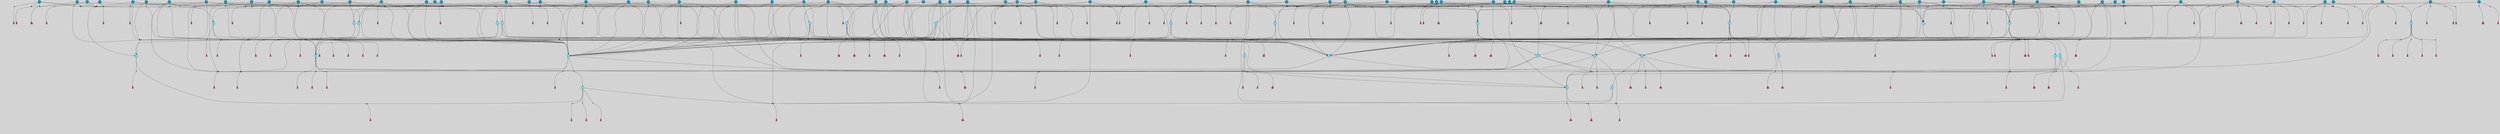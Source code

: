 // File exported with GEGELATI v1.3.1
// On the 2024-04-08 17:41:38
// With the File::TPGGraphDotExporter
digraph{
	graph[pad = "0.212, 0.055" bgcolor = lightgray]
	node[shape=circle style = filled label = ""]
		T3 [fillcolor="#66ddff"]
		T7 [fillcolor="#66ddff"]
		T9 [fillcolor="#66ddff"]
		T11 [fillcolor="#66ddff"]
		T27 [fillcolor="#66ddff"]
		T54 [fillcolor="#66ddff"]
		T59 [fillcolor="#66ddff"]
		T95 [fillcolor="#66ddff"]
		T111 [fillcolor="#66ddff"]
		T129 [fillcolor="#66ddff"]
		T159 [fillcolor="#66ddff"]
		T176 [fillcolor="#66ddff"]
		T195 [fillcolor="#66ddff"]
		T212 [fillcolor="#66ddff"]
		T213 [fillcolor="#66ddff"]
		T229 [fillcolor="#66ddff"]
		T240 [fillcolor="#66ddff"]
		T242 [fillcolor="#66ddff"]
		T278 [fillcolor="#1199bb"]
		T315 [fillcolor="#1199bb"]
		T321 [fillcolor="#66ddff"]
		T322 [fillcolor="#66ddff"]
		T323 [fillcolor="#66ddff"]
		T324 [fillcolor="#66ddff"]
		T325 [fillcolor="#66ddff"]
		T326 [fillcolor="#66ddff"]
		T327 [fillcolor="#66ddff"]
		T328 [fillcolor="#1199bb"]
		T330 [fillcolor="#1199bb"]
		T352 [fillcolor="#1199bb"]
		T394 [fillcolor="#66ddff"]
		T415 [fillcolor="#1199bb"]
		T445 [fillcolor="#1199bb"]
		T448 [fillcolor="#1199bb"]
		T304 [fillcolor="#1199bb"]
		T463 [fillcolor="#1199bb"]
		T465 [fillcolor="#1199bb"]
		T466 [fillcolor="#1199bb"]
		T469 [fillcolor="#1199bb"]
		T486 [fillcolor="#1199bb"]
		T501 [fillcolor="#1199bb"]
		T507 [fillcolor="#66ddff"]
		T510 [fillcolor="#1199bb"]
		T518 [fillcolor="#1199bb"]
		T529 [fillcolor="#1199bb"]
		T542 [fillcolor="#1199bb"]
		T544 [fillcolor="#1199bb"]
		T552 [fillcolor="#1199bb"]
		T553 [fillcolor="#1199bb"]
		T556 [fillcolor="#1199bb"]
		T561 [fillcolor="#1199bb"]
		T565 [fillcolor="#1199bb"]
		T578 [fillcolor="#1199bb"]
		T582 [fillcolor="#1199bb"]
		T591 [fillcolor="#66ddff"]
		T595 [fillcolor="#1199bb"]
		T597 [fillcolor="#1199bb"]
		T598 [fillcolor="#1199bb"]
		T600 [fillcolor="#1199bb"]
		T601 [fillcolor="#1199bb"]
		T602 [fillcolor="#1199bb"]
		T603 [fillcolor="#1199bb"]
		T604 [fillcolor="#1199bb"]
		T605 [fillcolor="#1199bb"]
		T606 [fillcolor="#1199bb"]
		T607 [fillcolor="#1199bb"]
		T608 [fillcolor="#1199bb"]
		T610 [fillcolor="#1199bb"]
		T614 [fillcolor="#1199bb"]
		T621 [fillcolor="#1199bb"]
		T623 [fillcolor="#1199bb"]
		T627 [fillcolor="#1199bb"]
		T628 [fillcolor="#1199bb"]
		T629 [fillcolor="#1199bb"]
		T630 [fillcolor="#1199bb"]
		T631 [fillcolor="#1199bb"]
		T633 [fillcolor="#66ddff"]
		T634 [fillcolor="#1199bb"]
		T635 [fillcolor="#1199bb"]
		T637 [fillcolor="#1199bb"]
		T638 [fillcolor="#1199bb"]
		T639 [fillcolor="#1199bb"]
		T640 [fillcolor="#1199bb"]
		T641 [fillcolor="#1199bb"]
		T642 [fillcolor="#1199bb"]
		T643 [fillcolor="#1199bb"]
		T644 [fillcolor="#1199bb"]
		T645 [fillcolor="#1199bb"]
		T646 [fillcolor="#1199bb"]
		T647 [fillcolor="#1199bb"]
		T648 [fillcolor="#1199bb"]
		T649 [fillcolor="#1199bb"]
		T650 [fillcolor="#1199bb"]
		T651 [fillcolor="#1199bb"]
		T653 [fillcolor="#1199bb"]
		T654 [fillcolor="#1199bb"]
		T655 [fillcolor="#1199bb"]
		T656 [fillcolor="#1199bb"]
		T657 [fillcolor="#1199bb"]
		T658 [fillcolor="#1199bb"]
		T659 [fillcolor="#1199bb"]
		T660 [fillcolor="#1199bb"]
		T661 [fillcolor="#1199bb"]
		T662 [fillcolor="#1199bb"]
		T663 [fillcolor="#1199bb"]
		T664 [fillcolor="#1199bb"]
		T665 [fillcolor="#1199bb"]
		T666 [fillcolor="#1199bb"]
		P7947 [fillcolor="#cccccc" shape=point] //6|
		I7947 [shape=box style=invis label="6|1&2|6#1|7&#92;n10|7&2|0#1|5&#92;n9|4&0|1#2|2&#92;n8|6&0|0#1|0&#92;n"]
		P7947 -> I7947[style=invis]
		A5545 [fillcolor="#ff3366" shape=box margin=0.03 width=0 height=0 label="3"]
		T3 -> P7947 -> A5545
		P7948 [fillcolor="#cccccc" shape=point] //3|
		I7948 [shape=box style=invis label="7|6&2|4#0|2&#92;n10|3&2|7#1|4&#92;n11|6&0|4#0|1&#92;n7|1&0|0#2|6&#92;n7|6&0|3#2|6&#92;n4|0&2|6#0|1&#92;n4|4&2|5#0|2&#92;n4|6&0|4#2|7&#92;n10|0&2|3#1|5&#92;n2|6&0|5#0|2&#92;n1|0&2|3#0|7&#92;n1|6&2|0#0|5&#92;n6|2&0|1#0|7&#92;n9|2&0|3#2|7&#92;n5|3&0|6#0|6&#92;n1|7&2|5#2|3&#92;n8|1&2|7#0|6&#92;n1|0&2|5#2|1&#92;n7|1&2|2#2|5&#92;n7|4&2|6#0|3&#92;n"]
		P7948 -> I7948[style=invis]
		A5546 [fillcolor="#ff3366" shape=box margin=0.03 width=0 height=0 label="4"]
		T3 -> P7948 -> A5546
		P7949 [fillcolor="#cccccc" shape=point] //-3|
		I7949 [shape=box style=invis label="1|6&2|7#0|7&#92;n10|2&0|7#1|3&#92;n9|6&2|7#2|2&#92;n5|3&0|7#0|7&#92;n1|6&2|3#0|0&#92;n2|3&2|3#2|2&#92;n5|1&2|6#0|6&#92;n"]
		P7949 -> I7949[style=invis]
		A5547 [fillcolor="#ff3366" shape=box margin=0.03 width=0 height=0 label="7"]
		T7 -> P7949 -> A5547
		P7950 [fillcolor="#cccccc" shape=point] //5|
		I7950 [shape=box style=invis label="0|5&2|3#0|1&#92;n0|6&2|1#2|4&#92;n6|2&2|6#0|7&#92;n7|4&0|3#0|1&#92;n5|4&0|7#1|6&#92;n9|1&0|5#2|2&#92;n6|3&2|3#1|7&#92;n11|7&2|4#1|6&#92;n2|5&0|1#0|0&#92;n4|7&0|0#0|2&#92;n6|2&0|6#0|0&#92;n2|1&2|6#2|4&#92;n10|0&2|0#1|0&#92;n6|6&2|4#0|6&#92;n"]
		P7950 -> I7950[style=invis]
		A5548 [fillcolor="#ff3366" shape=box margin=0.03 width=0 height=0 label="8"]
		T7 -> P7950 -> A5548
		P7951 [fillcolor="#cccccc" shape=point] //-6|
		I7951 [shape=box style=invis label="11|1&0|7#2|0&#92;n10|4&0|1#1|0&#92;n4|3&2|4#2|1&#92;n0|5&2|0#0|0&#92;n6|1&0|0#0|3&#92;n8|2&2|0#0|4&#92;n11|4&2|0#1|6&#92;n7|0&2|6#2|3&#92;n5|3&2|6#2|0&#92;n2|0&2|0#0|4&#92;n"]
		P7951 -> I7951[style=invis]
		A5549 [fillcolor="#ff3366" shape=box margin=0.03 width=0 height=0 label="9"]
		T9 -> P7951 -> A5549
		P7952 [fillcolor="#cccccc" shape=point] //2|
		I7952 [shape=box style=invis label="6|3&2|7#1|4&#92;n8|6&0|0#2|5&#92;n2|1&0|2#0|3&#92;n8|7&0|6#0|4&#92;n2|1&2|0#0|1&#92;n0|0&2|2#2|3&#92;n6|6&0|7#2|1&#92;n6|1&0|7#2|6&#92;n5|4&2|7#0|4&#92;n0|3&0|4#2|0&#92;n11|0&2|0#2|5&#92;n4|5&2|5#2|4&#92;n5|7&0|6#0|4&#92;n9|7&2|5#0|3&#92;n5|4&2|1#0|3&#92;n5|3&0|1#1|7&#92;n0|4&0|3#2|5&#92;n"]
		P7952 -> I7952[style=invis]
		A5550 [fillcolor="#ff3366" shape=box margin=0.03 width=0 height=0 label="10"]
		T9 -> P7952 -> A5550
		P7953 [fillcolor="#cccccc" shape=point] //6|
		I7953 [shape=box style=invis label="3|0&2|7#2|2&#92;n3|2&0|4#2|5&#92;n5|1&0|2#1|0&#92;n8|7&0|1#2|0&#92;n8|5&0|3#0|6&#92;n0|2&0|2#2|3&#92;n1|5&2|5#0|5&#92;n5|6&0|6#0|7&#92;n6|7&0|0#2|6&#92;n1|2&2|3#0|0&#92;n7|7&2|3#0|4&#92;n0|7&2|7#0|6&#92;n1|0&2|2#2|7&#92;n4|4&0|1#0|0&#92;n"]
		P7953 -> I7953[style=invis]
		A5551 [fillcolor="#ff3366" shape=box margin=0.03 width=0 height=0 label="11"]
		T11 -> P7953 -> A5551
		P7954 [fillcolor="#cccccc" shape=point] //-4|
		I7954 [shape=box style=invis label="4|1&0|4#2|6&#92;n1|2&2|2#2|0&#92;n1|2&2|0#0|6&#92;n8|4&2|3#2|5&#92;n5|5&2|1#1|0&#92;n"]
		P7954 -> I7954[style=invis]
		A5552 [fillcolor="#ff3366" shape=box margin=0.03 width=0 height=0 label="12"]
		T11 -> P7954 -> A5552
		P7955 [fillcolor="#cccccc" shape=point] //2|
		I7955 [shape=box style=invis label="9|1&2|3#0|1&#92;n5|2&2|0#2|4&#92;n3|6&2|5#2|7&#92;n7|0&2|5#0|4&#92;n1|2&0|3#0|5&#92;n7|3&2|7#0|0&#92;n"]
		P7955 -> I7955[style=invis]
		A5553 [fillcolor="#ff3366" shape=box margin=0.03 width=0 height=0 label="2"]
		T27 -> P7955 -> A5553
		P7956 [fillcolor="#cccccc" shape=point] //-6|
		I7956 [shape=box style=invis label="7|5&0|4#0|4&#92;n11|0&2|5#2|1&#92;n"]
		P7956 -> I7956[style=invis]
		A5554 [fillcolor="#ff3366" shape=box margin=0.03 width=0 height=0 label="3"]
		T27 -> P7956 -> A5554
		T27 -> P7948
		P7957 [fillcolor="#cccccc" shape=point] //0|
		I7957 [shape=box style=invis label="2|5&0|1#0|6&#92;n6|1&2|2#2|7&#92;n8|0&0|3#1|4&#92;n4|3&2|5#2|4&#92;n8|1&2|4#0|0&#92;n6|6&0|1#2|6&#92;n11|7&2|4#2|5&#92;n6|2&2|4#0|2&#92;n8|5&2|4#2|4&#92;n2|1&2|1#2|2&#92;n2|7&2|5#2|6&#92;n9|7&0|5#0|4&#92;n1|2&0|5#2|6&#92;n4|2&2|3#2|7&#92;n3|3&2|1#0|2&#92;n"]
		P7957 -> I7957[style=invis]
		A5555 [fillcolor="#ff3366" shape=box margin=0.03 width=0 height=0 label="5"]
		T27 -> P7957 -> A5555
		P7958 [fillcolor="#cccccc" shape=point] //0|
		I7958 [shape=box style=invis label="4|0&0|3#2|7&#92;n10|2&0|3#1|7&#92;n3|5&0|2#0|3&#92;n4|5&0|0#2|1&#92;n10|7&2|0#1|2&#92;n5|3&2|3#1|6&#92;n9|5&2|0#0|4&#92;n5|4&2|7#0|2&#92;n10|3&2|7#1|4&#92;n7|2&0|1#2|6&#92;n8|6&0|5#0|5&#92;n8|7&2|3#0|5&#92;n2|6&2|4#0|0&#92;n"]
		P7958 -> I7958[style=invis]
		A5556 [fillcolor="#ff3366" shape=box margin=0.03 width=0 height=0 label="5"]
		T27 -> P7958 -> A5556
		P7959 [fillcolor="#cccccc" shape=point] //8|
		I7959 [shape=box style=invis label="9|0&0|1#2|0&#92;n10|1&2|5#1|4&#92;n8|2&2|6#0|4&#92;n2|4&2|5#2|3&#92;n4|2&2|2#0|2&#92;n7|5&0|2#0|0&#92;n8|2&2|1#1|3&#92;n8|7&0|7#2|1&#92;n1|1&0|0#0|7&#92;n5|6&2|5#1|0&#92;n6|6&2|5#0|0&#92;n11|4&0|3#2|6&#92;n4|2&2|4#0|7&#92;n5|6&0|1#2|0&#92;n11|3&0|2#0|7&#92;n"]
		P7959 -> I7959[style=invis]
		A5557 [fillcolor="#ff3366" shape=box margin=0.03 width=0 height=0 label="6"]
		T54 -> P7959 -> A5557
		P7960 [fillcolor="#cccccc" shape=point] //5|
		I7960 [shape=box style=invis label="3|0&2|0#0|1&#92;n3|0&0|7#0|1&#92;n5|3&0|2#2|6&#92;n4|4&2|4#2|6&#92;n11|2&0|7#1|6&#92;n2|7&2|2#2|5&#92;n9|3&2|6#2|7&#92;n7|7&0|0#0|4&#92;n6|1&2|4#2|3&#92;n5|4&2|0#1|6&#92;n1|3&0|7#0|4&#92;n"]
		P7960 -> I7960[style=invis]
		A5558 [fillcolor="#ff3366" shape=box margin=0.03 width=0 height=0 label="7"]
		T54 -> P7960 -> A5558
		P7961 [fillcolor="#cccccc" shape=point] //-10|
		I7961 [shape=box style=invis label="3|6&0|0#0|4&#92;n4|1&2|4#0|1&#92;n5|1&0|1#0|4&#92;n5|5&2|6#0|5&#92;n6|5&0|6#0|3&#92;n11|1&2|0#0|1&#92;n0|7&2|0#0|3&#92;n1|2&0|6#0|1&#92;n8|0&0|4#2|0&#92;n0|4&0|7#2|7&#92;n7|0&2|7#1|3&#92;n3|1&0|5#2|5&#92;n5|1&0|4#0|3&#92;n2|2&0|2#0|0&#92;n8|3&0|1#0|7&#92;n3|0&0|3#0|5&#92;n7|2&0|5#2|0&#92;n6|3&2|7#1|5&#92;n4|7&2|7#2|1&#92;n"]
		P7961 -> I7961[style=invis]
		A5559 [fillcolor="#ff3366" shape=box margin=0.03 width=0 height=0 label="14"]
		T54 -> P7961 -> A5559
		T54 -> P7950
		P7962 [fillcolor="#cccccc" shape=point] //8|
		I7962 [shape=box style=invis label="9|0&0|1#2|0&#92;n10|1&2|5#1|4&#92;n8|2&2|6#0|4&#92;n4|5&0|3#0|1&#92;n2|4&2|5#2|3&#92;n4|2&2|2#0|2&#92;n7|5&0|2#0|0&#92;n8|2&2|1#1|3&#92;n8|7&0|7#2|1&#92;n1|1&0|0#0|7&#92;n5|6&2|5#1|0&#92;n6|3&2|5#0|0&#92;n11|4&0|3#2|6&#92;n1|2&2|4#0|7&#92;n5|6&0|1#2|0&#92;n11|3&0|2#0|7&#92;n"]
		P7962 -> I7962[style=invis]
		A5560 [fillcolor="#ff3366" shape=box margin=0.03 width=0 height=0 label="6"]
		T59 -> P7962 -> A5560
		T59 -> P7960
		T59 -> P7951
		T59 -> P7960
		P7963 [fillcolor="#cccccc" shape=point] //4|
		I7963 [shape=box style=invis label="4|3&0|6#0|3&#92;n5|7&2|3#2|2&#92;n5|6&0|7#1|2&#92;n1|4&2|6#0|3&#92;n8|4&2|1#2|5&#92;n9|5&2|4#1|4&#92;n2|4&0|5#0|7&#92;n10|0&0|6#1|3&#92;n3|0&0|6#0|2&#92;n2|7&2|7#2|6&#92;n5|2&0|5#1|5&#92;n10|4&2|5#1|7&#92;n4|0&0|4#2|4&#92;n11|1&0|4#2|6&#92;n10|6&2|0#1|4&#92;n9|7&0|3#1|4&#92;n4|5&2|7#0|6&#92;n11|5&2|6#2|3&#92;n0|3&0|5#0|1&#92;n"]
		P7963 -> I7963[style=invis]
		A5561 [fillcolor="#ff3366" shape=box margin=0.03 width=0 height=0 label="13"]
		T95 -> P7963 -> A5561
		P7964 [fillcolor="#cccccc" shape=point] //8|
		I7964 [shape=box style=invis label="9|7&0|5#2|5&#92;n3|3&2|3#0|2&#92;n9|5&2|2#1|0&#92;n2|3&0|6#0|3&#92;n4|4&2|5#2|7&#92;n11|3&2|0#1|5&#92;n6|6&2|1#2|2&#92;n4|6&0|1#2|2&#92;n2|5&2|7#2|2&#92;n7|7&2|2#2|3&#92;n6|5&0|3#2|6&#92;n6|7&0|6#0|2&#92;n"]
		P7964 -> I7964[style=invis]
		A5562 [fillcolor="#ff3366" shape=box margin=0.03 width=0 height=0 label="14"]
		T95 -> P7964 -> A5562
		P7965 [fillcolor="#cccccc" shape=point] //2|
		I7965 [shape=box style=invis label="4|1&0|4#2|6&#92;n5|5&2|1#1|0&#92;n1|0&2|0#0|6&#92;n8|4&2|3#2|5&#92;n"]
		P7965 -> I7965[style=invis]
		T95 -> P7965 -> T11
		P7966 [fillcolor="#cccccc" shape=point] //-9|
		I7966 [shape=box style=invis label="2|0&2|0#2|1&#92;n4|4&2|4#2|6&#92;n9|1&0|3#1|7&#92;n5|3&0|2#2|6&#92;n2|7&2|2#2|5&#92;n5|4&2|0#1|6&#92;n3|0&0|7#0|1&#92;n1|3&0|7#0|4&#92;n11|6&2|2#0|7&#92;n7|7&0|0#0|4&#92;n11|0&0|7#1|6&#92;n9|3&2|6#2|7&#92;n"]
		P7966 -> I7966[style=invis]
		A5563 [fillcolor="#ff3366" shape=box margin=0.03 width=0 height=0 label="7"]
		T95 -> P7966 -> A5563
		P7967 [fillcolor="#cccccc" shape=point] //-8|
		I7967 [shape=box style=invis label="7|5&0|4#2|4&#92;n"]
		P7967 -> I7967[style=invis]
		A5564 [fillcolor="#ff3366" shape=box margin=0.03 width=0 height=0 label="3"]
		T95 -> P7967 -> A5564
		P7968 [fillcolor="#cccccc" shape=point] //-5|
		I7968 [shape=box style=invis label="0|0&2|3#0|2&#92;n10|5&0|6#1|3&#92;n7|3&0|6#2|3&#92;n3|4&0|6#0|6&#92;n10|5&0|2#1|1&#92;n5|0&0|1#0|3&#92;n6|6&2|5#1|5&#92;n7|4&0|2#1|7&#92;n5|7&0|1#2|5&#92;n1|5&0|0#0|3&#92;n7|5&2|1#2|6&#92;n9|0&0|2#0|0&#92;n4|0&2|4#0|0&#92;n4|6&0|0#2|3&#92;n3|1&0|6#2|5&#92;n7|7&2|1#2|3&#92;n9|4&2|2#0|6&#92;n"]
		P7968 -> I7968[style=invis]
		T111 -> P7968 -> T9
		P7969 [fillcolor="#cccccc" shape=point] //7|
		I7969 [shape=box style=invis label="7|4&2|1#2|0&#92;n4|1&2|4#2|3&#92;n5|0&2|0#2|2&#92;n6|1&2|4#2|6&#92;n"]
		P7969 -> I7969[style=invis]
		A5565 [fillcolor="#ff3366" shape=box margin=0.03 width=0 height=0 label="9"]
		T111 -> P7969 -> A5565
		P7970 [fillcolor="#cccccc" shape=point] //2|
		I7970 [shape=box style=invis label="3|0&2|0#0|1&#92;n11|2&0|7#1|6&#92;n8|7&2|4#0|5&#92;n5|3&0|2#2|6&#92;n4|4&2|4#2|6&#92;n3|0&0|7#0|1&#92;n2|7&2|2#2|5&#92;n9|3&2|6#2|7&#92;n7|7&0|0#0|4&#92;n6|1&2|4#1|3&#92;n5|4&2|0#1|6&#92;n1|3&0|7#0|4&#92;n"]
		P7970 -> I7970[style=invis]
		A5566 [fillcolor="#ff3366" shape=box margin=0.03 width=0 height=0 label="7"]
		T111 -> P7970 -> A5566
		T111 -> P7951
		T129 -> P7959
		T129 -> P7960
		P7971 [fillcolor="#cccccc" shape=point] //10|
		I7971 [shape=box style=invis label="4|5&2|7#2|1&#92;n1|7&2|3#0|6&#92;n3|5&2|2#0|3&#92;n10|3&0|7#1|4&#92;n7|1&0|4#2|6&#92;n10|2&0|3#1|7&#92;n9|5&2|0#0|4&#92;n4|0&0|3#2|7&#92;n11|4&2|6#1|2&#92;n5|4&2|7#0|2&#92;n2|6&2|4#0|0&#92;n6|5&0|7#2|1&#92;n5|3&2|3#1|6&#92;n10|7&2|0#1|2&#92;n"]
		P7971 -> I7971[style=invis]
		A5567 [fillcolor="#ff3366" shape=box margin=0.03 width=0 height=0 label="5"]
		T129 -> P7971 -> A5567
		P7972 [fillcolor="#cccccc" shape=point] //5|
		I7972 [shape=box style=invis label="9|4&2|3#1|3&#92;n0|4&2|4#0|5&#92;n6|1&2|6#2|5&#92;n4|0&0|5#2|0&#92;n"]
		P7972 -> I7972[style=invis]
		A5568 [fillcolor="#ff3366" shape=box margin=0.03 width=0 height=0 label="7"]
		T129 -> P7972 -> A5568
		P7973 [fillcolor="#cccccc" shape=point] //6|
		I7973 [shape=box style=invis label="9|4&2|7#0|6&#92;n8|4&0|1#1|0&#92;n1|3&0|0#2|1&#92;n2|4&0|6#2|2&#92;n5|1&2|5#0|7&#92;n3|0&0|3#2|6&#92;n2|2&2|6#0|2&#92;n8|4&0|4#2|2&#92;n5|1&2|4#0|3&#92;n9|4&0|6#0|6&#92;n5|0&2|2#1|5&#92;n11|7&0|0#1|1&#92;n0|4&0|3#0|3&#92;n7|7&2|4#2|5&#92;n1|5&0|1#2|1&#92;n"]
		P7973 -> I7973[style=invis]
		A5569 [fillcolor="#ff3366" shape=box margin=0.03 width=0 height=0 label="1"]
		T129 -> P7973 -> A5569
		P7974 [fillcolor="#cccccc" shape=point] //7|
		I7974 [shape=box style=invis label="7|0&2|1#2|0&#92;n9|7&2|1#1|7&#92;n8|2&0|1#1|0&#92;n6|6&0|2#1|1&#92;n2|2&0|5#0|0&#92;n5|7&0|0#2|1&#92;n5|1&2|5#1|5&#92;n4|7&2|4#2|3&#92;n10|5&2|2#1|5&#92;n1|3&2|2#2|0&#92;n10|2&2|6#1|5&#92;n"]
		P7974 -> I7974[style=invis]
		A5570 [fillcolor="#ff3366" shape=box margin=0.03 width=0 height=0 label="1"]
		T159 -> P7974 -> A5570
		P7975 [fillcolor="#cccccc" shape=point] //7|
		I7975 [shape=box style=invis label="7|4&2|7#0|4&#92;n4|6&0|1#2|5&#92;n2|1&2|3#0|0&#92;n4|3&2|0#0|1&#92;n0|0&2|7#2|7&#92;n7|7&0|5#2|3&#92;n5|0&2|1#2|2&#92;n10|0&0|4#1|2&#92;n4|4&0|7#0|0&#92;n6|7&0|2#0|1&#92;n1|4&2|5#0|4&#92;n"]
		P7975 -> I7975[style=invis]
		A5571 [fillcolor="#ff3366" shape=box margin=0.03 width=0 height=0 label="0"]
		T159 -> P7975 -> A5571
		P7976 [fillcolor="#cccccc" shape=point] //5|
		I7976 [shape=box style=invis label="0|5&2|3#0|1&#92;n0|6&2|1#2|4&#92;n6|2&2|6#0|7&#92;n9|0&2|7#1|1&#92;n7|4&0|3#0|1&#92;n11|7&2|4#1|6&#92;n9|1&0|5#2|2&#92;n5|4&0|7#1|6&#92;n2|5&0|1#0|0&#92;n4|7&0|0#0|2&#92;n6|2&0|6#0|0&#92;n2|1&2|6#2|4&#92;n10|0&0|0#1|0&#92;n6|6&2|4#0|6&#92;n"]
		P7976 -> I7976[style=invis]
		T159 -> P7976 -> T129
		P7977 [fillcolor="#cccccc" shape=point] //3|
		I7977 [shape=box style=invis label="4|7&0|7#2|7&#92;n11|5&2|6#0|2&#92;n5|5&2|6#2|0&#92;n3|2&0|6#0|3&#92;n10|2&2|5#1|5&#92;n9|4&2|3#1|5&#92;n2|5&2|7#2|4&#92;n11|3&2|5#1|0&#92;n7|0&0|7#2|1&#92;n1|2&0|5#0|1&#92;n"]
		P7977 -> I7977[style=invis]
		A5572 [fillcolor="#ff3366" shape=box margin=0.03 width=0 height=0 label="5"]
		T176 -> P7977 -> A5572
		P7978 [fillcolor="#cccccc" shape=point] //2|
		I7978 [shape=box style=invis label="7|1&0|6#0|1&#92;n5|2&2|5#1|6&#92;n10|1&2|1#1|1&#92;n4|7&0|4#2|2&#92;n11|7&0|4#2|7&#92;n5|0&0|5#1|7&#92;n8|2&0|5#2|4&#92;n10|0&2|6#1|6&#92;n5|1&0|1#2|3&#92;n1|6&2|0#0|1&#92;n9|6&2|2#1|4&#92;n3|4&2|3#0|0&#92;n10|1&0|1#1|0&#92;n2|2&0|1#2|1&#92;n3|1&2|7#0|3&#92;n"]
		P7978 -> I7978[style=invis]
		A5573 [fillcolor="#ff3366" shape=box margin=0.03 width=0 height=0 label="10"]
		T176 -> P7978 -> A5573
		P7979 [fillcolor="#cccccc" shape=point] //-1|
		I7979 [shape=box style=invis label="1|7&2|1#0|6&#92;n8|1&2|3#0|5&#92;n10|6&2|7#1|0&#92;n1|7&2|5#0|2&#92;n0|3&0|3#2|2&#92;n3|5&0|1#0|0&#92;n3|5&0|2#0|3&#92;n1|5&2|0#0|4&#92;n5|7&2|2#2|5&#92;n4|0&2|3#0|3&#92;n"]
		P7979 -> I7979[style=invis]
		T176 -> P7979 -> T3
		P7980 [fillcolor="#cccccc" shape=point] //-3|
		I7980 [shape=box style=invis label="6|3&2|4#1|4&#92;n5|3&0|1#1|7&#92;n2|1&0|2#2|3&#92;n8|7&0|6#0|4&#92;n2|1&2|0#0|1&#92;n0|0&2|2#2|3&#92;n6|1&0|7#2|6&#92;n5|7&0|2#0|4&#92;n0|3&0|4#2|0&#92;n11|0&2|0#2|5&#92;n6|0&2|0#1|4&#92;n8|6&0|2#2|5&#92;n5|4&2|1#0|3&#92;n9|7&2|5#0|3&#92;n5|4&2|7#0|4&#92;n"]
		P7980 -> I7980[style=invis]
		A5574 [fillcolor="#ff3366" shape=box margin=0.03 width=0 height=0 label="10"]
		T176 -> P7980 -> A5574
		P7981 [fillcolor="#cccccc" shape=point] //4|
		I7981 [shape=box style=invis label="7|1&0|6#0|1&#92;n5|2&2|5#1|6&#92;n10|1&2|1#1|1&#92;n9|6&2|2#1|4&#92;n4|7&0|4#2|2&#92;n9|6&0|4#1|1&#92;n10|0&2|6#1|6&#92;n5|1&0|1#2|3&#92;n1|6&2|0#0|1&#92;n8|2&0|5#2|4&#92;n3|4&2|3#0|0&#92;n10|1&0|5#1|0&#92;n2|2&0|1#2|1&#92;n3|1&2|7#0|3&#92;n"]
		P7981 -> I7981[style=invis]
		A5575 [fillcolor="#ff3366" shape=box margin=0.03 width=0 height=0 label="10"]
		T176 -> P7981 -> A5575
		P7982 [fillcolor="#cccccc" shape=point] //5|
		I7982 [shape=box style=invis label="3|0&2|0#2|1&#92;n3|0&0|7#0|1&#92;n5|3&0|2#2|6&#92;n4|4&2|4#2|6&#92;n5|4&2|0#1|6&#92;n2|7&2|2#2|5&#92;n1|3&0|7#0|4&#92;n11|6&2|2#0|7&#92;n7|7&0|0#0|4&#92;n6|1&2|4#2|3&#92;n11|0&0|7#1|6&#92;n9|3&2|6#2|7&#92;n"]
		P7982 -> I7982[style=invis]
		A5576 [fillcolor="#ff3366" shape=box margin=0.03 width=0 height=0 label="7"]
		T195 -> P7982 -> A5576
		P7983 [fillcolor="#cccccc" shape=point] //4|
		I7983 [shape=box style=invis label="7|1&0|6#0|1&#92;n6|7&2|7#1|7&#92;n10|1&2|1#1|1&#92;n9|6&2|2#1|4&#92;n4|7&0|4#2|2&#92;n9|6&0|5#1|1&#92;n10|0&2|6#1|6&#92;n5|1&0|1#2|3&#92;n10|1&0|5#1|0&#92;n3|4&2|3#0|0&#92;n8|2&0|5#2|4&#92;n1|6&2|0#0|0&#92;n2|3&0|1#2|6&#92;n5|2&2|2#1|6&#92;n2|2&0|1#2|1&#92;n3|1&2|7#0|3&#92;n6|7&2|3#0|4&#92;n"]
		P7983 -> I7983[style=invis]
		A5577 [fillcolor="#ff3366" shape=box margin=0.03 width=0 height=0 label="10"]
		T195 -> P7983 -> A5577
		P7984 [fillcolor="#cccccc" shape=point] //-4|
		I7984 [shape=box style=invis label="0|4&0|0#2|7&#92;n8|5&2|4#2|4&#92;n4|3&2|5#2|4&#92;n11|7&2|2#2|5&#92;n6|5&2|2#2|7&#92;n3|2&0|7#0|7&#92;n3|3&2|1#0|3&#92;n2|6&0|3#2|5&#92;n0|1&2|6#2|2&#92;n8|2&0|0#1|6&#92;n0|7&0|5#0|4&#92;n9|5&0|3#2|7&#92;n2|7&2|5#2|6&#92;n9|0&2|0#0|1&#92;n1|2&2|4#0|2&#92;n"]
		P7984 -> I7984[style=invis]
		T195 -> P7984 -> T27
		T195 -> P7975
		P7985 [fillcolor="#cccccc" shape=point] //6|
		I7985 [shape=box style=invis label="9|4&2|7#0|6&#92;n8|4&0|1#1|0&#92;n1|3&0|0#2|1&#92;n2|4&0|6#2|2&#92;n5|1&2|5#0|7&#92;n3|0&0|3#2|6&#92;n2|2&2|6#0|2&#92;n8|4&0|4#2|2&#92;n5|1&2|4#0|3&#92;n9|4&0|6#0|6&#92;n5|0&2|2#1|5&#92;n11|7&0|0#1|1&#92;n0|4&0|3#0|3&#92;n7|7&2|4#2|5&#92;n1|5&0|1#2|1&#92;n"]
		P7985 -> I7985[style=invis]
		A5578 [fillcolor="#ff3366" shape=box margin=0.03 width=0 height=0 label="1"]
		T212 -> P7985 -> A5578
		P7986 [fillcolor="#cccccc" shape=point] //5|
		I7986 [shape=box style=invis label="9|4&2|3#1|3&#92;n0|4&2|4#0|5&#92;n6|1&2|6#2|5&#92;n4|0&0|5#2|0&#92;n"]
		P7986 -> I7986[style=invis]
		A5579 [fillcolor="#ff3366" shape=box margin=0.03 width=0 height=0 label="7"]
		T212 -> P7986 -> A5579
		P7987 [fillcolor="#cccccc" shape=point] //5|
		I7987 [shape=box style=invis label="3|0&2|0#0|1&#92;n3|0&0|7#0|1&#92;n5|3&0|2#2|6&#92;n4|4&2|4#2|6&#92;n11|2&0|7#1|6&#92;n2|7&2|2#2|5&#92;n9|3&2|6#2|7&#92;n7|7&0|0#0|4&#92;n6|1&2|4#2|3&#92;n5|4&2|0#1|6&#92;n1|3&0|7#0|4&#92;n"]
		P7987 -> I7987[style=invis]
		A5580 [fillcolor="#ff3366" shape=box margin=0.03 width=0 height=0 label="7"]
		T212 -> P7987 -> A5580
		P7988 [fillcolor="#cccccc" shape=point] //8|
		I7988 [shape=box style=invis label="9|0&0|1#2|0&#92;n10|1&2|5#1|4&#92;n8|2&2|6#0|4&#92;n2|4&2|5#2|3&#92;n4|2&2|2#0|2&#92;n7|5&0|2#0|0&#92;n8|2&2|1#1|3&#92;n8|7&0|7#2|1&#92;n1|1&0|0#0|7&#92;n5|6&2|5#1|0&#92;n6|6&2|5#0|0&#92;n11|4&0|3#2|6&#92;n4|2&2|4#0|7&#92;n5|6&0|1#2|0&#92;n11|3&0|2#0|7&#92;n"]
		P7988 -> I7988[style=invis]
		A5581 [fillcolor="#ff3366" shape=box margin=0.03 width=0 height=0 label="6"]
		T212 -> P7988 -> A5581
		P7989 [fillcolor="#cccccc" shape=point] //10|
		I7989 [shape=box style=invis label="4|5&2|7#2|1&#92;n1|7&2|3#0|6&#92;n3|5&2|2#0|3&#92;n10|3&0|7#1|4&#92;n7|1&0|4#2|6&#92;n10|2&0|3#1|7&#92;n9|5&2|0#0|4&#92;n4|0&0|3#2|7&#92;n11|4&2|6#1|2&#92;n5|4&2|7#0|2&#92;n2|6&2|4#0|0&#92;n6|5&0|7#2|1&#92;n5|3&2|3#1|6&#92;n10|7&2|0#1|2&#92;n"]
		P7989 -> I7989[style=invis]
		A5582 [fillcolor="#ff3366" shape=box margin=0.03 width=0 height=0 label="5"]
		T212 -> P7989 -> A5582
		P7990 [fillcolor="#cccccc" shape=point] //6|
		I7990 [shape=box style=invis label="9|4&2|7#0|6&#92;n8|4&0|1#1|0&#92;n1|3&0|0#2|1&#92;n2|4&0|6#2|2&#92;n5|1&2|5#0|7&#92;n3|0&0|3#2|6&#92;n2|2&2|6#0|2&#92;n8|4&0|4#2|2&#92;n5|1&2|4#0|3&#92;n9|4&0|6#0|6&#92;n5|0&2|2#1|5&#92;n11|7&0|0#1|1&#92;n0|4&0|3#0|3&#92;n7|7&2|4#2|5&#92;n1|5&0|1#2|1&#92;n"]
		P7990 -> I7990[style=invis]
		A5583 [fillcolor="#ff3366" shape=box margin=0.03 width=0 height=0 label="1"]
		T213 -> P7990 -> A5583
		P7991 [fillcolor="#cccccc" shape=point] //5|
		I7991 [shape=box style=invis label="9|4&2|3#1|3&#92;n0|4&2|4#0|5&#92;n6|1&2|6#2|5&#92;n4|0&0|5#2|0&#92;n"]
		P7991 -> I7991[style=invis]
		A5584 [fillcolor="#ff3366" shape=box margin=0.03 width=0 height=0 label="7"]
		T213 -> P7991 -> A5584
		P7992 [fillcolor="#cccccc" shape=point] //8|
		I7992 [shape=box style=invis label="9|0&0|1#2|0&#92;n10|1&2|5#1|4&#92;n8|2&2|6#0|4&#92;n2|4&2|5#2|3&#92;n4|2&2|2#0|2&#92;n7|5&0|2#0|0&#92;n8|2&2|1#1|3&#92;n8|7&0|7#2|1&#92;n1|1&0|0#0|7&#92;n5|6&2|5#1|0&#92;n6|6&2|5#0|0&#92;n11|4&0|3#2|6&#92;n4|2&2|4#0|7&#92;n5|6&0|1#2|0&#92;n11|3&0|2#0|7&#92;n"]
		P7992 -> I7992[style=invis]
		A5585 [fillcolor="#ff3366" shape=box margin=0.03 width=0 height=0 label="6"]
		T213 -> P7992 -> A5585
		P7993 [fillcolor="#cccccc" shape=point] //10|
		I7993 [shape=box style=invis label="4|5&2|7#2|1&#92;n1|7&2|3#0|6&#92;n3|5&2|2#0|3&#92;n10|3&0|7#1|4&#92;n7|1&0|4#2|6&#92;n10|2&0|3#1|7&#92;n9|5&2|0#0|4&#92;n4|0&0|3#2|7&#92;n11|4&2|6#1|2&#92;n5|4&2|7#0|2&#92;n2|6&2|4#0|0&#92;n6|5&0|7#2|1&#92;n5|3&2|3#1|6&#92;n10|7&2|0#1|2&#92;n"]
		P7993 -> I7993[style=invis]
		A5586 [fillcolor="#ff3366" shape=box margin=0.03 width=0 height=0 label="5"]
		T213 -> P7993 -> A5586
		P7994 [fillcolor="#cccccc" shape=point] //5|
		I7994 [shape=box style=invis label="3|0&2|0#0|1&#92;n3|0&0|7#0|1&#92;n5|3&0|2#2|6&#92;n4|4&2|4#2|6&#92;n11|2&0|7#1|6&#92;n2|7&2|2#2|5&#92;n9|3&2|6#2|7&#92;n7|7&0|0#0|4&#92;n6|1&2|4#2|3&#92;n5|4&2|0#1|6&#92;n1|3&0|7#0|4&#92;n"]
		P7994 -> I7994[style=invis]
		A5587 [fillcolor="#ff3366" shape=box margin=0.03 width=0 height=0 label="7"]
		T213 -> P7994 -> A5587
		P7995 [fillcolor="#cccccc" shape=point] //-2|
		I7995 [shape=box style=invis label="5|2&2|0#2|4&#92;n9|1&2|3#0|1&#92;n3|6&2|5#2|7&#92;n7|0&2|1#0|4&#92;n1|2&0|3#0|5&#92;n7|3&2|7#0|0&#92;n"]
		P7995 -> I7995[style=invis]
		A5588 [fillcolor="#ff3366" shape=box margin=0.03 width=0 height=0 label="2"]
		T229 -> P7995 -> A5588
		P7996 [fillcolor="#cccccc" shape=point] //9|
		I7996 [shape=box style=invis label="7|1&2|2#2|5&#92;n1|0&2|5#2|1&#92;n11|6&0|4#0|1&#92;n10|6&0|3#1|6&#92;n7|1&0|0#2|6&#92;n4|0&2|6#0|1&#92;n4|6&0|4#2|7&#92;n10|0&2|3#1|0&#92;n1|0&2|3#0|7&#92;n1|6&2|0#0|5&#92;n6|2&0|1#0|7&#92;n9|2&0|3#2|7&#92;n5|3&0|6#0|6&#92;n3|1&0|3#0|5&#92;n1|7&2|5#2|3&#92;n8|1&2|7#0|6&#92;n10|3&2|0#1|4&#92;n7|6&2|4#0|2&#92;n7|4&2|6#0|3&#92;n"]
		P7996 -> I7996[style=invis]
		T229 -> P7996 -> T7
		P7997 [fillcolor="#cccccc" shape=point] //2|
		I7997 [shape=box style=invis label="8|6&0|2#0|5&#92;n10|5&2|3#1|7&#92;n5|6&0|1#2|5&#92;n11|3&0|0#2|2&#92;n0|3&2|1#0|6&#92;n9|7&2|6#0|1&#92;n4|6&2|7#0|2&#92;n8|0&0|6#2|0&#92;n11|2&0|7#0|1&#92;n3|7&2|4#0|7&#92;n5|1&0|1#0|6&#92;n7|6&2|7#2|4&#92;n6|1&0|3#0|2&#92;n6|6&2|5#1|2&#92;n8|5&0|2#0|0&#92;n0|2&0|3#0|0&#92;n2|5&2|5#2|1&#92;n10|4&0|1#1|0&#92;n4|3&2|5#0|4&#92;n"]
		P7997 -> I7997[style=invis]
		A5589 [fillcolor="#ff3366" shape=box margin=0.03 width=0 height=0 label="11"]
		T229 -> P7997 -> A5589
		P7998 [fillcolor="#cccccc" shape=point] //-7|
		I7998 [shape=box style=invis label="11|2&2|6#1|1&#92;n2|3&0|6#2|3&#92;n10|0&0|2#1|4&#92;n"]
		P7998 -> I7998[style=invis]
		T229 -> P7998 -> T111
		P7999 [fillcolor="#cccccc" shape=point] //-1|
		I7999 [shape=box style=invis label="6|4&0|4#2|4&#92;n4|5&2|5#2|4&#92;n9|7&2|5#0|3&#92;n3|7&2|6#0|6&#92;n8|7&0|6#0|4&#92;n2|1&2|0#0|1&#92;n8|6&0|0#2|5&#92;n2|1&0|2#0|3&#92;n6|1&0|7#2|6&#92;n6|3&0|1#1|6&#92;n5|4&2|7#0|4&#92;n0|7&0|4#2|0&#92;n11|0&2|0#2|5&#92;n3|7&2|0#2|7&#92;n8|3&2|7#1|4&#92;n5|7&0|6#0|4&#92;n0|0&2|3#2|3&#92;n5|4&2|1#0|3&#92;n0|4&0|3#2|5&#92;n"]
		P7999 -> I7999[style=invis]
		A5590 [fillcolor="#ff3366" shape=box margin=0.03 width=0 height=0 label="10"]
		T229 -> P7999 -> A5590
		P8000 [fillcolor="#cccccc" shape=point] //5|
		I8000 [shape=box style=invis label="1|6&2|7#0|7&#92;n9|2&2|7#2|2&#92;n10|2&0|7#1|3&#92;n5|3&0|7#0|7&#92;n7|0&2|7#2|2&#92;n1|6&2|3#0|0&#92;n2|3&2|3#2|2&#92;n"]
		P8000 -> I8000[style=invis]
		A5591 [fillcolor="#ff3366" shape=box margin=0.03 width=0 height=0 label="7"]
		T240 -> P8000 -> A5591
		P8001 [fillcolor="#cccccc" shape=point] //-8|
		I8001 [shape=box style=invis label="7|5&0|2#2|1&#92;n1|0&2|6#0|0&#92;n7|1&2|6#1|1&#92;n8|7&0|3#1|6&#92;n3|7&2|3#2|4&#92;n"]
		P8001 -> I8001[style=invis]
		A5592 [fillcolor="#ff3366" shape=box margin=0.03 width=0 height=0 label="2"]
		T240 -> P8001 -> A5592
		P8002 [fillcolor="#cccccc" shape=point] //-3|
		I8002 [shape=box style=invis label="1|1&2|1#0|1&#92;n1|4&0|0#2|4&#92;n11|0&2|3#0|2&#92;n11|6&0|4#0|1&#92;n5|2&0|6#1|5&#92;n3|7&2|6#2|7&#92;n7|7&0|1#2|1&#92;n9|5&2|2#2|0&#92;n6|5&2|6#1|4&#92;n0|7&0|5#2|4&#92;n8|1&0|0#2|3&#92;n0|5&0|3#0|5&#92;n2|0&2|4#0|5&#92;n7|5&2|7#1|3&#92;n8|3&0|0#1|2&#92;n"]
		P8002 -> I8002[style=invis]
		A5593 [fillcolor="#ff3366" shape=box margin=0.03 width=0 height=0 label="1"]
		T240 -> P8002 -> A5593
		P8003 [fillcolor="#cccccc" shape=point] //-9|
		I8003 [shape=box style=invis label="4|7&2|6#0|5&#92;n11|3&0|2#2|6&#92;n10|2&2|4#1|6&#92;n3|0&2|6#2|7&#92;n4|3&0|5#0|7&#92;n2|3&0|7#0|7&#92;n10|6&0|7#1|5&#92;n10|1&2|2#1|1&#92;n1|7&0|3#2|6&#92;n"]
		P8003 -> I8003[style=invis]
		A5594 [fillcolor="#ff3366" shape=box margin=0.03 width=0 height=0 label="4"]
		T242 -> P8003 -> A5594
		P8004 [fillcolor="#cccccc" shape=point] //7|
		I8004 [shape=box style=invis label="7|2&0|4#1|3&#92;n7|7&0|0#0|4&#92;n4|4&2|4#2|6&#92;n2|3&2|2#2|5&#92;n8|0&0|2#2|1&#92;n9|3&2|6#2|7&#92;n6|4&2|4#2|3&#92;n3|3&2|0#0|1&#92;n6|4&2|0#1|6&#92;n5|3&0|7#0|4&#92;n"]
		P8004 -> I8004[style=invis]
		A5595 [fillcolor="#ff3366" shape=box margin=0.03 width=0 height=0 label="7"]
		T242 -> P8004 -> A5595
		P8005 [fillcolor="#cccccc" shape=point] //2|
		I8005 [shape=box style=invis label="4|5&2|7#2|1&#92;n1|7&2|3#0|6&#92;n3|5&2|2#0|3&#92;n10|3&2|7#1|4&#92;n7|1&0|4#2|6&#92;n4|0&0|3#2|7&#92;n9|5&2|0#0|4&#92;n10|2&0|3#1|7&#92;n11|4&2|6#1|2&#92;n10|3&2|1#1|6&#92;n5|4&2|7#0|2&#92;n2|6&2|4#0|0&#92;n6|5&0|7#2|1&#92;n5|3&2|3#1|6&#92;n10|7&2|0#1|2&#92;n"]
		P8005 -> I8005[style=invis]
		A5596 [fillcolor="#ff3366" shape=box margin=0.03 width=0 height=0 label="5"]
		T242 -> P8005 -> A5596
		P8006 [fillcolor="#cccccc" shape=point] //7|
		I8006 [shape=box style=invis label="8|4&2|1#2|5&#92;n4|1&2|7#2|1&#92;n11|5&2|6#0|3&#92;n10|4&2|5#1|7&#92;n4|0&0|4#2|4&#92;n4|5&2|7#0|6&#92;n9|5&2|4#0|4&#92;n2|4&0|5#0|7&#92;n1|4&2|6#0|3&#92;n2|7&2|7#2|6&#92;n3|0&0|6#0|2&#92;n10|0&2|6#1|3&#92;n4|4&0|6#0|7&#92;n10|6&2|0#1|4&#92;n5|4&2|6#1|1&#92;n9|7&0|3#0|4&#92;n5|6&0|7#1|2&#92;n5|7&2|3#2|2&#92;n0|3&0|5#0|1&#92;n"]
		P8006 -> I8006[style=invis]
		T242 -> P8006 -> T9
		T278 -> P7963
		P8007 [fillcolor="#cccccc" shape=point] //1|
		I8007 [shape=box style=invis label="0|4&0|1#0|1&#92;n10|5&2|5#1|6&#92;n7|7&2|5#2|2&#92;n9|5&0|7#2|7&#92;n8|4&0|3#2|7&#92;n11|0&2|3#0|5&#92;n7|0&0|0#0|1&#92;n4|2&0|4#0|5&#92;n5|1&0|6#2|7&#92;n11|3&0|7#1|3&#92;n"]
		P8007 -> I8007[style=invis]
		T278 -> P8007 -> T7
		P8008 [fillcolor="#cccccc" shape=point] //-3|
		I8008 [shape=box style=invis label="4|5&0|0#0|0&#92;n4|7&0|0#0|2&#92;n0|6&2|1#2|4&#92;n9|1&0|5#2|2&#92;n10|0&2|0#1|0&#92;n6|6&2|4#0|6&#92;n2|5&0|1#0|0&#92;n6|3&2|3#1|7&#92;n11|7&2|4#1|6&#92;n6|2&2|6#0|1&#92;n6|2&0|0#0|0&#92;n9|1&2|6#2|4&#92;n10|4&0|3#1|1&#92;n5|4&2|7#1|6&#92;n"]
		P8008 -> I8008[style=invis]
		T278 -> P8008 -> T95
		P8009 [fillcolor="#cccccc" shape=point] //5|
		I8009 [shape=box style=invis label="11|7&2|0#1|7&#92;n1|5&2|4#2|4&#92;n4|3&0|1#0|5&#92;n1|6&0|0#0|4&#92;n8|6&2|4#0|0&#92;n4|0&2|0#0|5&#92;n10|4&2|0#1|0&#92;n4|4&0|5#0|1&#92;n0|7&2|1#0|5&#92;n0|6&2|3#2|0&#92;n9|6&2|5#1|3&#92;n"]
		P8009 -> I8009[style=invis]
		T315 -> P8009 -> T195
		T315 -> P8003
		T315 -> P8004
		P8010 [fillcolor="#cccccc" shape=point] //-6|
		I8010 [shape=box style=invis label="9|0&2|0#0|1&#92;n3|2&0|2#0|3&#92;n5|4&0|5#1|7&#92;n2|1&0|4#0|3&#92;n9|2&2|0#2|4&#92;n7|6&0|4#0|2&#92;n2|3&0|6#2|6&#92;n1|2&0|3#2|0&#92;n"]
		P8010 -> I8010[style=invis]
		T315 -> P8010 -> T54
		P8011 [fillcolor="#cccccc" shape=point] //-2|
		I8011 [shape=box style=invis label="1|3&0|2#0|7&#92;n6|1&0|7#0|0&#92;n6|1&2|4#1|7&#92;n3|0&2|3#0|3&#92;n0|2&0|7#2|6&#92;n"]
		P8011 -> I8011[style=invis]
		T315 -> P8011 -> T195
		P8012 [fillcolor="#cccccc" shape=point] //-9|
		I8012 [shape=box style=invis label="2|0&2|0#2|1&#92;n4|4&2|4#2|6&#92;n9|1&0|3#1|7&#92;n5|3&0|2#2|6&#92;n2|7&2|2#2|5&#92;n5|4&2|0#1|6&#92;n3|0&0|7#0|1&#92;n1|3&0|7#0|4&#92;n11|6&2|2#0|7&#92;n7|7&0|0#0|4&#92;n11|0&0|7#1|6&#92;n9|3&2|6#2|7&#92;n"]
		P8012 -> I8012[style=invis]
		A5597 [fillcolor="#ff3366" shape=box margin=0.03 width=0 height=0 label="7"]
		T321 -> P8012 -> A5597
		P8013 [fillcolor="#cccccc" shape=point] //-4|
		I8013 [shape=box style=invis label="4|1&0|4#2|6&#92;n1|2&2|2#2|0&#92;n1|2&2|0#0|6&#92;n8|4&2|3#2|5&#92;n5|5&2|1#1|0&#92;n"]
		P8013 -> I8013[style=invis]
		A5598 [fillcolor="#ff3366" shape=box margin=0.03 width=0 height=0 label="12"]
		T322 -> P8013 -> A5598
		P8014 [fillcolor="#cccccc" shape=point] //8|
		I8014 [shape=box style=invis label="9|7&0|5#2|5&#92;n3|3&2|3#0|2&#92;n9|5&2|2#1|0&#92;n2|3&0|6#0|3&#92;n4|4&2|5#2|7&#92;n11|3&2|0#1|5&#92;n6|6&2|1#2|2&#92;n4|6&0|1#2|2&#92;n2|5&2|7#2|2&#92;n7|7&2|2#2|3&#92;n6|5&0|3#2|6&#92;n6|7&0|6#0|2&#92;n"]
		P8014 -> I8014[style=invis]
		A5599 [fillcolor="#ff3366" shape=box margin=0.03 width=0 height=0 label="14"]
		T321 -> P8014 -> A5599
		P8015 [fillcolor="#cccccc" shape=point] //-8|
		I8015 [shape=box style=invis label="7|5&0|4#2|4&#92;n"]
		P8015 -> I8015[style=invis]
		A5600 [fillcolor="#ff3366" shape=box margin=0.03 width=0 height=0 label="3"]
		T321 -> P8015 -> A5600
		P8016 [fillcolor="#cccccc" shape=point] //4|
		I8016 [shape=box style=invis label="4|3&0|6#0|3&#92;n5|7&2|3#2|2&#92;n5|6&0|7#1|2&#92;n1|4&2|6#0|3&#92;n8|4&2|1#2|5&#92;n9|5&2|4#1|4&#92;n2|4&0|5#0|7&#92;n10|0&0|6#1|3&#92;n3|0&0|6#0|2&#92;n2|7&2|7#2|6&#92;n5|2&0|5#1|5&#92;n10|4&2|5#1|7&#92;n4|0&0|4#2|4&#92;n11|1&0|4#2|6&#92;n10|6&2|0#1|4&#92;n9|7&0|3#1|4&#92;n4|5&2|7#0|6&#92;n11|5&2|6#2|3&#92;n0|3&0|5#0|1&#92;n"]
		P8016 -> I8016[style=invis]
		A5601 [fillcolor="#ff3366" shape=box margin=0.03 width=0 height=0 label="13"]
		T321 -> P8016 -> A5601
		P8017 [fillcolor="#cccccc" shape=point] //-3|
		I8017 [shape=box style=invis label="4|5&0|0#0|0&#92;n4|7&0|0#0|2&#92;n0|6&2|1#2|4&#92;n9|1&0|5#2|2&#92;n10|0&2|0#1|0&#92;n6|6&2|4#0|6&#92;n2|5&0|1#0|0&#92;n6|3&2|3#1|7&#92;n11|7&2|4#1|6&#92;n6|2&2|6#0|1&#92;n6|2&0|0#0|0&#92;n9|1&2|6#2|4&#92;n10|4&0|3#1|1&#92;n5|4&2|7#1|6&#92;n"]
		P8017 -> I8017[style=invis]
		T324 -> P8017 -> T321
		P8018 [fillcolor="#cccccc" shape=point] //2|
		I8018 [shape=box style=invis label="4|1&0|4#2|6&#92;n5|5&2|1#1|0&#92;n1|0&2|0#0|6&#92;n8|4&2|3#2|5&#92;n"]
		P8018 -> I8018[style=invis]
		T321 -> P8018 -> T322
		P8019 [fillcolor="#cccccc" shape=point] //5|
		I8019 [shape=box style=invis label="0|5&2|3#0|1&#92;n0|6&2|1#2|4&#92;n6|2&2|6#0|7&#92;n7|4&0|3#0|1&#92;n5|4&0|7#1|6&#92;n9|1&0|5#2|2&#92;n6|3&2|3#1|7&#92;n11|7&2|4#1|6&#92;n2|5&0|1#0|0&#92;n4|7&0|0#0|2&#92;n6|2&0|6#0|0&#92;n2|1&2|6#2|4&#92;n10|0&2|0#1|0&#92;n6|6&2|4#0|6&#92;n"]
		P8019 -> I8019[style=invis]
		A5602 [fillcolor="#ff3366" shape=box margin=0.03 width=0 height=0 label="8"]
		T323 -> P8019 -> A5602
		P8020 [fillcolor="#cccccc" shape=point] //-3|
		I8020 [shape=box style=invis label="1|6&2|7#0|7&#92;n10|2&0|7#1|3&#92;n9|6&2|7#2|2&#92;n5|3&0|7#0|7&#92;n1|6&2|3#0|0&#92;n2|3&2|3#2|2&#92;n5|1&2|6#0|6&#92;n"]
		P8020 -> I8020[style=invis]
		A5603 [fillcolor="#ff3366" shape=box margin=0.03 width=0 height=0 label="7"]
		T323 -> P8020 -> A5603
		P8021 [fillcolor="#cccccc" shape=point] //1|
		I8021 [shape=box style=invis label="0|4&0|1#0|1&#92;n10|5&2|5#1|6&#92;n7|7&2|5#2|2&#92;n9|5&0|7#2|7&#92;n8|4&0|3#2|7&#92;n11|0&2|3#0|5&#92;n7|0&0|0#0|1&#92;n4|2&0|4#0|5&#92;n5|1&0|6#2|7&#92;n11|3&0|7#1|3&#92;n"]
		P8021 -> I8021[style=invis]
		T324 -> P8021 -> T323
		P8022 [fillcolor="#cccccc" shape=point] //6|
		I8022 [shape=box style=invis label="3|0&2|7#2|2&#92;n3|2&0|4#2|5&#92;n5|1&0|2#1|0&#92;n8|7&0|1#2|0&#92;n8|5&0|3#0|6&#92;n0|2&0|2#2|3&#92;n1|5&2|5#0|5&#92;n5|6&0|6#0|7&#92;n6|7&0|0#2|6&#92;n1|2&2|3#0|0&#92;n7|7&2|3#0|4&#92;n0|7&2|7#0|6&#92;n1|0&2|2#2|7&#92;n4|4&0|1#0|0&#92;n"]
		P8022 -> I8022[style=invis]
		A5604 [fillcolor="#ff3366" shape=box margin=0.03 width=0 height=0 label="11"]
		T322 -> P8022 -> A5604
		P8023 [fillcolor="#cccccc" shape=point] //4|
		I8023 [shape=box style=invis label="4|3&0|6#0|3&#92;n5|7&2|3#2|2&#92;n5|6&0|7#1|2&#92;n1|4&2|6#0|3&#92;n8|4&2|1#2|5&#92;n9|5&2|4#1|4&#92;n2|4&0|5#0|7&#92;n10|0&0|6#1|3&#92;n3|0&0|6#0|2&#92;n2|7&2|7#2|6&#92;n5|2&0|5#1|5&#92;n10|4&2|5#1|7&#92;n4|0&0|4#2|4&#92;n11|1&0|4#2|6&#92;n10|6&2|0#1|4&#92;n9|7&0|3#1|4&#92;n4|5&2|7#0|6&#92;n11|5&2|6#2|3&#92;n0|3&0|5#0|1&#92;n"]
		P8023 -> I8023[style=invis]
		A5605 [fillcolor="#ff3366" shape=box margin=0.03 width=0 height=0 label="13"]
		T324 -> P8023 -> A5605
		P8024 [fillcolor="#cccccc" shape=point] //-9|
		I8024 [shape=box style=invis label="2|0&2|0#2|1&#92;n4|4&2|4#2|6&#92;n9|1&0|3#1|7&#92;n5|3&0|2#2|6&#92;n2|7&2|2#2|5&#92;n5|4&2|0#1|6&#92;n3|0&0|7#0|1&#92;n1|3&0|7#0|4&#92;n11|6&2|2#0|7&#92;n7|7&0|0#0|4&#92;n11|0&0|7#1|6&#92;n9|3&2|6#2|7&#92;n"]
		P8024 -> I8024[style=invis]
		A5606 [fillcolor="#ff3366" shape=box margin=0.03 width=0 height=0 label="7"]
		T326 -> P8024 -> A5606
		P8025 [fillcolor="#cccccc" shape=point] //-4|
		I8025 [shape=box style=invis label="4|1&0|4#2|6&#92;n1|2&2|2#2|0&#92;n1|2&2|0#0|6&#92;n8|4&2|3#2|5&#92;n5|5&2|1#1|0&#92;n"]
		P8025 -> I8025[style=invis]
		A5607 [fillcolor="#ff3366" shape=box margin=0.03 width=0 height=0 label="12"]
		T325 -> P8025 -> A5607
		P8026 [fillcolor="#cccccc" shape=point] //6|
		I8026 [shape=box style=invis label="3|0&2|7#2|2&#92;n3|2&0|4#2|5&#92;n5|1&0|2#1|0&#92;n8|7&0|1#2|0&#92;n8|5&0|3#0|6&#92;n0|2&0|2#2|3&#92;n1|5&2|5#0|5&#92;n5|6&0|6#0|7&#92;n6|7&0|0#2|6&#92;n1|2&2|3#0|0&#92;n7|7&2|3#0|4&#92;n0|7&2|7#0|6&#92;n1|0&2|2#2|7&#92;n4|4&0|1#0|0&#92;n"]
		P8026 -> I8026[style=invis]
		A5608 [fillcolor="#ff3366" shape=box margin=0.03 width=0 height=0 label="11"]
		T325 -> P8026 -> A5608
		P8027 [fillcolor="#cccccc" shape=point] //2|
		I8027 [shape=box style=invis label="4|1&0|4#2|6&#92;n5|5&2|1#1|0&#92;n1|0&2|0#0|6&#92;n8|4&2|3#2|5&#92;n"]
		P8027 -> I8027[style=invis]
		T326 -> P8027 -> T325
		P8028 [fillcolor="#cccccc" shape=point] //4|
		I8028 [shape=box style=invis label="4|3&0|6#0|3&#92;n5|7&2|3#2|2&#92;n5|6&0|7#1|2&#92;n1|4&2|6#0|3&#92;n8|4&2|1#2|5&#92;n9|5&2|4#1|4&#92;n2|4&0|5#0|7&#92;n10|0&0|6#1|3&#92;n3|0&0|6#0|2&#92;n2|7&2|7#2|6&#92;n5|2&0|5#1|5&#92;n10|4&2|5#1|7&#92;n4|0&0|4#2|4&#92;n11|1&0|4#2|6&#92;n10|6&2|0#1|4&#92;n9|7&0|3#1|4&#92;n4|5&2|7#0|6&#92;n11|5&2|6#2|3&#92;n0|3&0|5#0|1&#92;n"]
		P8028 -> I8028[style=invis]
		A5609 [fillcolor="#ff3366" shape=box margin=0.03 width=0 height=0 label="13"]
		T326 -> P8028 -> A5609
		P8029 [fillcolor="#cccccc" shape=point] //-3|
		I8029 [shape=box style=invis label="4|5&0|0#0|0&#92;n4|7&0|0#0|2&#92;n0|6&2|1#2|4&#92;n9|1&0|5#2|2&#92;n10|0&2|0#1|0&#92;n6|6&2|4#0|6&#92;n2|5&0|1#0|0&#92;n6|3&2|3#1|7&#92;n11|7&2|4#1|6&#92;n6|2&2|6#0|1&#92;n6|2&0|0#0|0&#92;n9|1&2|6#2|4&#92;n10|4&0|3#1|1&#92;n5|4&2|7#1|6&#92;n"]
		P8029 -> I8029[style=invis]
		T328 -> P8029 -> T326
		P8030 [fillcolor="#cccccc" shape=point] //5|
		I8030 [shape=box style=invis label="0|5&2|3#0|1&#92;n0|6&2|1#2|4&#92;n6|2&2|6#0|7&#92;n7|4&0|3#0|1&#92;n5|4&0|7#1|6&#92;n9|1&0|5#2|2&#92;n6|3&2|3#1|7&#92;n11|7&2|4#1|6&#92;n2|5&0|1#0|0&#92;n4|7&0|0#0|2&#92;n6|2&0|6#0|0&#92;n2|1&2|6#2|4&#92;n10|0&2|0#1|0&#92;n6|6&2|4#0|6&#92;n"]
		P8030 -> I8030[style=invis]
		A5610 [fillcolor="#ff3366" shape=box margin=0.03 width=0 height=0 label="8"]
		T327 -> P8030 -> A5610
		P8031 [fillcolor="#cccccc" shape=point] //-8|
		I8031 [shape=box style=invis label="7|5&0|4#2|4&#92;n"]
		P8031 -> I8031[style=invis]
		A5611 [fillcolor="#ff3366" shape=box margin=0.03 width=0 height=0 label="3"]
		T326 -> P8031 -> A5611
		P8032 [fillcolor="#cccccc" shape=point] //-3|
		I8032 [shape=box style=invis label="1|6&2|7#0|7&#92;n10|2&0|7#1|3&#92;n9|6&2|7#2|2&#92;n5|3&0|7#0|7&#92;n1|6&2|3#0|0&#92;n2|3&2|3#2|2&#92;n5|1&2|6#0|6&#92;n"]
		P8032 -> I8032[style=invis]
		A5612 [fillcolor="#ff3366" shape=box margin=0.03 width=0 height=0 label="7"]
		T327 -> P8032 -> A5612
		P8033 [fillcolor="#cccccc" shape=point] //8|
		I8033 [shape=box style=invis label="9|7&0|5#2|5&#92;n3|3&2|3#0|2&#92;n9|5&2|2#1|0&#92;n2|3&0|6#0|3&#92;n4|4&2|5#2|7&#92;n11|3&2|0#1|5&#92;n6|6&2|1#2|2&#92;n4|6&0|1#2|2&#92;n2|5&2|7#2|2&#92;n7|7&2|2#2|3&#92;n6|5&0|3#2|6&#92;n6|7&0|6#0|2&#92;n"]
		P8033 -> I8033[style=invis]
		A5613 [fillcolor="#ff3366" shape=box margin=0.03 width=0 height=0 label="14"]
		T326 -> P8033 -> A5613
		P8034 [fillcolor="#cccccc" shape=point] //1|
		I8034 [shape=box style=invis label="0|4&0|1#0|1&#92;n10|5&2|5#1|6&#92;n7|7&2|5#2|2&#92;n9|5&0|7#2|7&#92;n8|4&0|3#2|7&#92;n11|0&2|3#0|5&#92;n7|0&0|0#0|1&#92;n4|2&0|4#0|5&#92;n5|1&0|6#2|7&#92;n11|3&0|7#1|3&#92;n"]
		P8034 -> I8034[style=invis]
		T328 -> P8034 -> T327
		P8035 [fillcolor="#cccccc" shape=point] //4|
		I8035 [shape=box style=invis label="4|3&0|6#0|3&#92;n5|7&2|3#2|2&#92;n5|6&0|7#1|2&#92;n1|4&2|6#0|3&#92;n8|4&2|1#2|5&#92;n9|5&2|4#1|4&#92;n2|4&0|5#0|7&#92;n10|0&0|6#1|3&#92;n3|0&0|6#0|2&#92;n2|7&2|7#2|6&#92;n5|2&0|5#1|5&#92;n10|4&2|5#1|7&#92;n4|0&0|4#2|4&#92;n11|1&0|4#2|6&#92;n10|6&2|0#1|4&#92;n9|7&0|3#1|4&#92;n4|5&2|7#0|6&#92;n11|5&2|6#2|3&#92;n0|3&0|5#0|1&#92;n"]
		P8035 -> I8035[style=invis]
		A5614 [fillcolor="#ff3366" shape=box margin=0.03 width=0 height=0 label="13"]
		T328 -> P8035 -> A5614
		P8036 [fillcolor="#cccccc" shape=point] //-1|
		I8036 [shape=box style=invis label="5|2&2|6#2|4&#92;n0|7&0|6#0|2&#92;n11|6&2|4#2|7&#92;n0|4&2|1#0|4&#92;n10|4&0|7#1|6&#92;n0|7&0|0#2|4&#92;n7|0&0|0#0|1&#92;n9|0&0|7#2|7&#92;n5|1&0|6#1|7&#92;n"]
		P8036 -> I8036[style=invis]
		T330 -> P8036 -> T327
		T330 -> P8035
		P8037 [fillcolor="#cccccc" shape=point] //5|
		I8037 [shape=box style=invis label="3|0&2|0#0|1&#92;n3|0&0|7#0|3&#92;n5|3&0|2#2|6&#92;n4|4&2|4#2|6&#92;n11|2&0|7#1|6&#92;n9|3&2|6#2|7&#92;n2|7&2|2#2|5&#92;n7|7&0|0#0|4&#92;n6|1&2|4#2|3&#92;n1|3&0|7#0|4&#92;n"]
		P8037 -> I8037[style=invis]
		A5615 [fillcolor="#ff3366" shape=box margin=0.03 width=0 height=0 label="7"]
		T330 -> P8037 -> A5615
		P8038 [fillcolor="#cccccc" shape=point] //1|
		I8038 [shape=box style=invis label="2|2&2|3#0|2&#92;n2|2&0|5#2|5&#92;n8|4&0|1#1|0&#92;n9|7&0|6#0|3&#92;n5|1&2|2#0|7&#92;n10|7&0|7#1|3&#92;n7|7&2|4#2|5&#92;n5|5&0|2#2|1&#92;n2|6&2|2#0|0&#92;n9|3&2|2#2|0&#92;n0|6&0|6#2|2&#92;n7|7&0|1#2|3&#92;n3|6&0|1#0|5&#92;n1|5&0|1#2|7&#92;n"]
		P8038 -> I8038[style=invis]
		A5616 [fillcolor="#ff3366" shape=box margin=0.03 width=0 height=0 label="1"]
		T330 -> P8038 -> A5616
		T352 -> P8000
		P8039 [fillcolor="#cccccc" shape=point] //4|
		I8039 [shape=box style=invis label="7|1&2|6#1|3&#92;n10|1&0|3#1|6&#92;n8|5&2|3#2|1&#92;n11|5&0|0#2|6&#92;n4|1&0|6#0|0&#92;n11|1&0|2#0|3&#92;n2|0&2|1#0|7&#92;n"]
		P8039 -> I8039[style=invis]
		A5617 [fillcolor="#ff3366" shape=box margin=0.03 width=0 height=0 label="2"]
		T352 -> P8039 -> A5617
		P8040 [fillcolor="#cccccc" shape=point] //-8|
		I8040 [shape=box style=invis label="11|7&2|0#2|0&#92;n5|5&2|7#2|7&#92;n8|6&2|7#1|2&#92;n1|7&0|3#0|6&#92;n4|0&2|1#2|2&#92;n9|0&0|2#0|0&#92;n10|1&0|5#1|6&#92;n0|0&2|3#2|0&#92;n3|2&0|1#2|6&#92;n0|1&2|4#0|0&#92;n"]
		P8040 -> I8040[style=invis]
		A5618 [fillcolor="#ff3366" shape=box margin=0.03 width=0 height=0 label="6"]
		T352 -> P8040 -> A5618
		P8041 [fillcolor="#cccccc" shape=point] //-6|
		I8041 [shape=box style=invis label="0|0&2|2#0|3&#92;n7|3&2|6#2|3&#92;n3|6&0|2#0|4&#92;n1|2&2|4#0|3&#92;n8|7&2|5#0|5&#92;n2|0&2|6#2|6&#92;n4|5&2|5#2|4&#92;n4|2&0|5#2|7&#92;n10|1&0|2#1|2&#92;n4|6&2|2#2|6&#92;n6|0&2|5#2|7&#92;n11|7&0|5#0|4&#92;n5|1&2|0#0|2&#92;n11|1&2|4#1|7&#92;n5|2&2|2#1|1&#92;n7|5&0|7#0|6&#92;n3|5&0|0#2|7&#92;n2|7&0|1#0|0&#92;n11|7&2|6#0|7&#92;n"]
		P8041 -> I8041[style=invis]
		T352 -> P8041 -> T242
		P8042 [fillcolor="#cccccc" shape=point] //7|
		I8042 [shape=box style=invis label="7|4&2|7#0|4&#92;n4|6&0|1#2|5&#92;n2|1&2|3#0|0&#92;n4|3&2|0#0|1&#92;n0|0&2|7#2|7&#92;n7|7&0|5#2|3&#92;n5|0&2|1#2|2&#92;n10|0&0|4#1|2&#92;n4|4&0|7#0|0&#92;n6|7&0|2#0|1&#92;n1|4&2|5#0|4&#92;n"]
		P8042 -> I8042[style=invis]
		A5619 [fillcolor="#ff3366" shape=box margin=0.03 width=0 height=0 label="0"]
		T352 -> P8042 -> A5619
		P8043 [fillcolor="#cccccc" shape=point] //1|
		I8043 [shape=box style=invis label="9|7&0|2#2|2&#92;n6|5&0|1#1|0&#92;n2|2&0|0#2|1&#92;n4|3&2|2#2|3&#92;n2|5&2|2#0|0&#92;n10|7&0|5#1|1&#92;n9|5&2|7#2|5&#92;n7|7&2|5#2|5&#92;n8|0&2|4#0|1&#92;n5|4&2|0#0|2&#92;n2|5&2|2#2|6&#92;n4|4&0|2#2|1&#92;n7|2&2|4#0|0&#92;n10|0&2|2#1|1&#92;n10|4&2|3#1|0&#92;n"]
		P8043 -> I8043[style=invis]
		A5620 [fillcolor="#ff3366" shape=box margin=0.03 width=0 height=0 label="1"]
		T394 -> P8043 -> A5620
		T394 -> P7979
		P8044 [fillcolor="#cccccc" shape=point] //-10|
		I8044 [shape=box style=invis label="1|5&0|4#2|5&#92;n9|4&2|1#2|2&#92;n8|1&2|6#1|7&#92;n10|7&2|0#1|5&#92;n10|0&2|5#1|0&#92;n"]
		P8044 -> I8044[style=invis]
		A5621 [fillcolor="#ff3366" shape=box margin=0.03 width=0 height=0 label="3"]
		T394 -> P8044 -> A5621
		P8045 [fillcolor="#cccccc" shape=point] //0|
		I8045 [shape=box style=invis label="9|3&2|6#2|7&#92;n2|5&2|2#0|2&#92;n5|3&0|2#2|6&#92;n11|3&2|6#1|2&#92;n4|6&2|7#0|0&#92;n4|4&2|0#2|6&#92;n3|3&0|6#0|1&#92;n11|2&0|7#1|6&#92;n1|3&0|7#0|4&#92;n6|1&2|4#2|3&#92;n7|7&0|0#0|4&#92;n3|0&0|7#0|1&#92;n3|0&2|0#0|1&#92;n"]
		P8045 -> I8045[style=invis]
		A5622 [fillcolor="#ff3366" shape=box margin=0.03 width=0 height=0 label="7"]
		T415 -> P8045 -> A5622
		T415 -> P7967
		P8046 [fillcolor="#cccccc" shape=point] //5|
		I8046 [shape=box style=invis label="0|5&2|3#0|1&#92;n0|6&2|1#2|4&#92;n6|2&2|6#0|7&#92;n9|0&2|7#1|1&#92;n7|4&0|3#0|1&#92;n11|7&2|4#1|6&#92;n9|1&0|5#2|2&#92;n5|4&0|7#1|6&#92;n2|5&0|1#0|0&#92;n4|7&0|0#0|2&#92;n6|2&0|6#0|0&#92;n2|1&2|6#2|4&#92;n10|0&0|0#1|0&#92;n6|6&2|4#0|6&#92;n"]
		P8046 -> I8046[style=invis]
		T415 -> P8046 -> T212
		P8047 [fillcolor="#cccccc" shape=point] //4|
		I8047 [shape=box style=invis label="11|2&0|3#2|6&#92;n1|4&2|5#0|4&#92;n8|3&2|1#2|6&#92;n2|1&2|3#0|0&#92;n4|4&0|7#0|0&#92;n4|3&2|4#0|1&#92;n0|0&2|7#2|7&#92;n5|0&2|1#2|2&#92;n7|4&0|5#2|1&#92;n6|7&0|2#0|6&#92;n2|4&2|0#0|7&#92;n4|6&0|1#2|5&#92;n10|0&0|4#1|2&#92;n"]
		P8047 -> I8047[style=invis]
		T415 -> P8047 -> T9
		P8048 [fillcolor="#cccccc" shape=point] //-7|
		I8048 [shape=box style=invis label="8|4&0|0#0|1&#92;n6|5&2|6#2|6&#92;n0|6&0|7#2|4&#92;n4|0&0|0#2|1&#92;n2|4&0|2#0|5&#92;n11|3&0|6#1|6&#92;n5|5&0|2#0|5&#92;n1|1&2|6#2|2&#92;n10|0&0|5#1|7&#92;n"]
		P8048 -> I8048[style=invis]
		T445 -> P8048 -> T7
		P8049 [fillcolor="#cccccc" shape=point] //-2|
		I8049 [shape=box style=invis label="10|6&0|5#1|6&#92;n9|3&0|1#1|7&#92;n11|0&2|3#0|5&#92;n2|4&0|1#0|1&#92;n0|7&0|0#0|3&#92;n8|0&0|0#0|1&#92;n6|0&2|6#2|6&#92;n6|6&0|1#2|0&#92;n"]
		P8049 -> I8049[style=invis]
		T445 -> P8049 -> T394
		T445 -> P8009
		T448 -> P8007
		P8050 [fillcolor="#cccccc" shape=point] //3|
		I8050 [shape=box style=invis label="4|7&0|0#0|2&#92;n0|6&2|1#2|4&#92;n9|1&0|5#2|2&#92;n10|4&0|3#1|1&#92;n6|6&2|4#0|6&#92;n2|5&0|1#0|0&#92;n6|3&2|3#1|7&#92;n11|7&2|2#1|6&#92;n6|2&2|6#0|1&#92;n6|2&0|0#0|0&#92;n9|1&2|6#2|4&#92;n10|0&2|0#1|0&#92;n5|4&2|7#1|6&#92;n"]
		P8050 -> I8050[style=invis]
		T448 -> P8050 -> T95
		P8051 [fillcolor="#cccccc" shape=point] //-4|
		I8051 [shape=box style=invis label="2|1&2|3#0|3&#92;n8|0&2|5#2|1&#92;n"]
		P8051 -> I8051[style=invis]
		T448 -> P8051 -> T324
		P8052 [fillcolor="#cccccc" shape=point] //2|
		I8052 [shape=box style=invis label="2|7&2|7#2|7&#92;n9|7&2|1#0|3&#92;n7|7&0|6#0|5&#92;n9|0&2|5#1|7&#92;n0|2&2|3#2|5&#92;n6|6&2|5#0|6&#92;n6|4&2|3#2|2&#92;n10|5&0|1#1|4&#92;n"]
		P8052 -> I8052[style=invis]
		T448 -> P8052 -> T9
		T448 -> P7983
		P8053 [fillcolor="#cccccc" shape=point] //-5|
		I8053 [shape=box style=invis label="10|6&2|5#1|6&#92;n9|3&0|1#1|7&#92;n2|4&0|1#0|1&#92;n11|3&0|7#1|6&#92;n5|1&0|6#2|7&#92;n8|0&0|0#0|1&#92;n0|6&0|7#0|4&#92;n6|7&2|6#2|6&#92;n11|0&2|3#0|5&#92;n"]
		P8053 -> I8053[style=invis]
		T304 -> P8053 -> T7
		T304 -> P8038
		P8054 [fillcolor="#cccccc" shape=point] //-8|
		I8054 [shape=box style=invis label="10|6&0|5#1|6&#92;n9|3&0|1#1|7&#92;n11|0&2|3#0|5&#92;n6|6&0|1#2|0&#92;n0|7&0|0#0|3&#92;n8|0&0|0#0|1&#92;n6|0&2|6#2|4&#92;n2|4&0|1#0|1&#92;n"]
		P8054 -> I8054[style=invis]
		T304 -> P8054 -> T7
		P8055 [fillcolor="#cccccc" shape=point] //2|
		I8055 [shape=box style=invis label="1|1&2|1#0|1&#92;n11|0&2|3#0|2&#92;n1|4&0|0#2|2&#92;n0|7&0|5#2|4&#92;n1|0&2|2#2|4&#92;n8|7&0|0#1|2&#92;n3|7&2|6#2|7&#92;n7|7&0|1#2|1&#92;n3|6&2|7#0|4&#92;n7|7&0|4#0|3&#92;n5|2&0|6#1|5&#92;n6|5&2|6#1|4&#92;n11|2&0|2#2|1&#92;n9|5&2|2#2|0&#92;n0|5&0|3#0|5&#92;n2|0&2|4#0|5&#92;n7|5&2|7#1|3&#92;n8|1&2|0#2|3&#92;n"]
		P8055 -> I8055[style=invis]
		A5623 [fillcolor="#ff3366" shape=box margin=0.03 width=0 height=0 label="1"]
		T304 -> P8055 -> A5623
		P8056 [fillcolor="#cccccc" shape=point] //-9|
		I8056 [shape=box style=invis label="9|7&0|2#2|2&#92;n6|1&0|1#1|0&#92;n2|2&0|0#2|1&#92;n4|3&2|2#2|3&#92;n2|5&2|2#0|0&#92;n5|4&2|0#0|2&#92;n9|5&2|7#2|5&#92;n7|7&2|5#2|5&#92;n8|0&2|4#0|1&#92;n10|7&0|5#1|1&#92;n2|5&2|2#2|6&#92;n7|2&2|4#0|0&#92;n10|0&2|2#1|1&#92;n10|4&2|3#1|0&#92;n"]
		P8056 -> I8056[style=invis]
		A5624 [fillcolor="#ff3366" shape=box margin=0.03 width=0 height=0 label="1"]
		T304 -> P8056 -> A5624
		P8057 [fillcolor="#cccccc" shape=point] //-3|
		I8057 [shape=box style=invis label="8|4&0|1#1|0&#92;n7|4&0|6#0|0&#92;n3|6&0|6#2|2&#92;n9|4&0|0#2|7&#92;n0|7&2|7#2|7&#92;n0|2&2|7#0|5&#92;n6|3&0|3#0|7&#92;n11|6&0|0#2|2&#92;n2|0&2|3#2|2&#92;n10|1&0|6#1|3&#92;n2|5&0|0#0|1&#92;n4|3&0|1#2|5&#92;n1|6&2|0#0|0&#92;n"]
		P8057 -> I8057[style=invis]
		A5625 [fillcolor="#ff3366" shape=box margin=0.03 width=0 height=0 label="1"]
		T463 -> P8057 -> A5625
		T463 -> P8053
		P8058 [fillcolor="#cccccc" shape=point] //-5|
		I8058 [shape=box style=invis label="2|2&2|1#2|3&#92;n8|4&0|1#1|2&#92;n3|6&0|6#2|2&#92;n10|1&0|6#1|3&#92;n4|4&0|0#2|7&#92;n2|7&0|7#2|7&#92;n2|5&0|0#0|1&#92;n11|6&0|0#2|2&#92;n4|0&0|0#2|3&#92;n10|7&2|4#1|5&#92;n2|0&2|3#2|2&#92;n5|5&2|4#0|4&#92;n6|0&2|3#0|3&#92;n1|3&2|1#0|4&#92;n8|5&2|4#1|1&#92;n"]
		P8058 -> I8058[style=invis]
		A5626 [fillcolor="#ff3366" shape=box margin=0.03 width=0 height=0 label="1"]
		T463 -> P8058 -> A5626
		P8059 [fillcolor="#cccccc" shape=point] //0|
		I8059 [shape=box style=invis label="9|5&0|6#2|3&#92;n6|1&2|1#1|7&#92;n9|2&2|3#2|1&#92;n10|4&2|4#1|7&#92;n11|0&2|7#2|1&#92;n10|7&2|0#1|3&#92;n5|6&0|6#1|2&#92;n9|3&2|2#1|7&#92;n8|5&0|1#2|3&#92;n11|0&2|0#0|1&#92;n1|0&0|7#2|3&#92;n11|7&0|7#0|6&#92;n6|0&2|0#0|5&#92;n2|5&0|6#0|4&#92;n8|1&2|4#0|7&#92;n"]
		P8059 -> I8059[style=invis]
		T463 -> P8059 -> T229
		P8060 [fillcolor="#cccccc" shape=point] //0|
		I8060 [shape=box style=invis label="9|6&0|1#2|2&#92;n7|0&2|7#2|2&#92;n6|0&2|7#1|6&#92;n1|6&2|1#0|0&#92;n2|3&2|3#2|2&#92;n0|6&2|1#2|7&#92;n5|1&2|7#0|7&#92;n"]
		P8060 -> I8060[style=invis]
		A5627 [fillcolor="#ff3366" shape=box margin=0.03 width=0 height=0 label="7"]
		T463 -> P8060 -> A5627
		P8061 [fillcolor="#cccccc" shape=point] //-2|
		I8061 [shape=box style=invis label="2|5&0|2#0|1&#92;n1|6&0|1#2|6&#92;n10|7&0|7#1|5&#92;n0|2&2|3#2|1&#92;n9|1&2|3#2|5&#92;n11|6&2|3#1|3&#92;n5|6&0|0#2|1&#92;n1|4&2|7#2|0&#92;n5|0&2|2#2|4&#92;n7|5&0|1#1|2&#92;n10|4&0|6#1|1&#92;n8|0&0|6#2|1&#92;n9|3&2|2#1|7&#92;n8|2&2|0#0|1&#92;n11|0&0|4#1|5&#92;n8|0&0|4#1|4&#92;n5|6&0|6#0|7&#92;n"]
		P8061 -> I8061[style=invis]
		A5628 [fillcolor="#ff3366" shape=box margin=0.03 width=0 height=0 label="1"]
		T465 -> P8061 -> A5628
		P8062 [fillcolor="#cccccc" shape=point] //-4|
		I8062 [shape=box style=invis label="11|7&2|4#1|6&#92;n4|7&0|0#0|0&#92;n5|6&2|0#2|4&#92;n6|2&0|0#0|0&#92;n10|0&2|0#1|0&#92;n6|6&2|4#0|6&#92;n4|5&0|0#0|0&#92;n6|3&2|3#1|7&#92;n2|5&0|1#0|0&#92;n6|2&2|6#0|1&#92;n9|1&0|5#2|2&#92;n9|1&2|6#2|4&#92;n11|3&2|7#0|5&#92;n10|4&0|3#1|1&#92;n5|4&2|7#1|6&#92;n"]
		P8062 -> I8062[style=invis]
		T465 -> P8062 -> T321
		P8063 [fillcolor="#cccccc" shape=point] //-8|
		I8063 [shape=box style=invis label="0|5&2|3#0|6&#92;n3|2&0|2#0|3&#92;n0|0&2|2#0|2&#92;n2|3&0|6#2|6&#92;n7|6&0|4#0|2&#92;n9|4&2|0#2|5&#92;n3|2&0|7#0|6&#92;n1|2&2|3#0|4&#92;n"]
		P8063 -> I8063[style=invis]
		T465 -> P8063 -> T54
		P8064 [fillcolor="#cccccc" shape=point] //6|
		I8064 [shape=box style=invis label="3|0&2|7#2|2&#92;n3|2&0|4#2|5&#92;n5|1&0|2#1|0&#92;n8|7&0|1#2|0&#92;n8|5&0|3#0|6&#92;n0|2&0|2#2|3&#92;n1|5&2|5#0|5&#92;n5|6&0|6#0|7&#92;n6|7&0|0#2|6&#92;n1|2&2|3#0|0&#92;n7|7&2|3#0|4&#92;n0|7&2|7#0|6&#92;n1|0&2|2#2|7&#92;n4|4&0|1#0|0&#92;n"]
		P8064 -> I8064[style=invis]
		A5629 [fillcolor="#ff3366" shape=box margin=0.03 width=0 height=0 label="11"]
		T465 -> P8064 -> A5629
		P8065 [fillcolor="#cccccc" shape=point] //2|
		I8065 [shape=box style=invis label="1|1&2|1#0|1&#92;n6|5&2|6#1|4&#92;n11|0&2|3#0|2&#92;n11|6&0|4#0|1&#92;n5|2&0|6#1|5&#92;n3|7&2|6#2|6&#92;n9|5&2|2#2|0&#92;n1|4&0|0#2|4&#92;n0|7&0|5#2|4&#92;n8|1&0|0#2|3&#92;n0|5&0|3#0|5&#92;n2|0&2|4#0|5&#92;n7|5&2|7#1|3&#92;n2|2&2|4#0|2&#92;n8|3&0|0#1|2&#92;n"]
		P8065 -> I8065[style=invis]
		A5630 [fillcolor="#ff3366" shape=box margin=0.03 width=0 height=0 label="1"]
		T465 -> P8065 -> A5630
		T466 -> P8036
		P8066 [fillcolor="#cccccc" shape=point] //-2|
		I8066 [shape=box style=invis label="7|0&0|6#1|3&#92;n10|0&0|6#1|3&#92;n5|6&0|7#1|2&#92;n1|4&2|6#0|3&#92;n8|4&2|1#2|5&#92;n9|5&2|4#1|4&#92;n2|4&0|5#0|7&#92;n5|7&2|3#2|2&#92;n3|0&0|6#0|2&#92;n2|7&2|7#2|6&#92;n5|2&0|5#1|5&#92;n10|4&2|5#1|7&#92;n3|0&0|4#2|4&#92;n11|1&0|4#2|6&#92;n10|6&2|0#1|4&#92;n9|7&0|3#1|4&#92;n4|5&2|7#0|6&#92;n4|3&0|6#0|3&#92;n11|5&2|6#2|7&#92;n0|3&0|5#0|1&#92;n"]
		P8066 -> I8066[style=invis]
		A5631 [fillcolor="#ff3366" shape=box margin=0.03 width=0 height=0 label="13"]
		T466 -> P8066 -> A5631
		P8067 [fillcolor="#cccccc" shape=point] //7|
		I8067 [shape=box style=invis label="10|4&2|4#1|2&#92;n1|4&0|5#2|1&#92;n0|4&2|6#0|0&#92;n7|5&2|5#1|0&#92;n7|2&0|4#0|2&#92;n1|7&2|7#0|4&#92;n1|7&0|7#0|5&#92;n2|0&0|7#2|4&#92;n9|2&2|7#1|5&#92;n7|3&0|5#2|5&#92;n11|6&0|4#2|2&#92;n3|6&0|6#2|2&#92;n5|5&0|0#0|1&#92;n1|6&2|4#2|2&#92;n2|6&2|2#0|0&#92;n10|3&0|0#1|0&#92;n3|3&2|7#0|7&#92;n1|6&2|0#0|0&#92;n9|4&2|2#2|7&#92;n"]
		P8067 -> I8067[style=invis]
		A5632 [fillcolor="#ff3366" shape=box margin=0.03 width=0 height=0 label="1"]
		T466 -> P8067 -> A5632
		P8068 [fillcolor="#cccccc" shape=point] //9|
		I8068 [shape=box style=invis label="2|5&0|1#0|1&#92;n0|0&0|7#0|4&#92;n6|7&2|6#2|6&#92;n9|5&2|1#0|7&#92;n8|5&0|7#2|5&#92;n0|6&2|5#2|1&#92;n11|0&2|3#2|5&#92;n5|1&2|6#2|7&#92;n"]
		P8068 -> I8068[style=invis]
		T469 -> P8068 -> T7
		P8069 [fillcolor="#cccccc" shape=point] //8|
		I8069 [shape=box style=invis label="7|4&0|7#0|4&#92;n4|6&0|1#2|5&#92;n4|3&2|0#0|1&#92;n0|0&2|7#2|7&#92;n7|7&0|5#2|3&#92;n5|0&2|1#2|2&#92;n10|0&0|4#1|2&#92;n4|4&0|7#0|0&#92;n1|7&2|3#0|5&#92;n6|7&0|2#0|1&#92;n1|4&2|5#0|4&#92;n"]
		P8069 -> I8069[style=invis]
		A5633 [fillcolor="#ff3366" shape=box margin=0.03 width=0 height=0 label="0"]
		T469 -> P8069 -> A5633
		P8070 [fillcolor="#cccccc" shape=point] //6|
		I8070 [shape=box style=invis label="0|5&2|3#0|1&#92;n7|4&0|3#0|1&#92;n5|1&0|6#0|4&#92;n9|0&2|7#1|1&#92;n0|6&2|1#2|4&#92;n11|7&2|4#1|6&#92;n5|4&0|7#1|6&#92;n2|5&0|3#0|0&#92;n4|7&0|0#0|2&#92;n6|4&0|6#0|0&#92;n2|1&2|6#2|4&#92;n6|2&2|6#0|7&#92;n10|0&0|0#1|0&#92;n6|6&2|4#0|6&#92;n"]
		P8070 -> I8070[style=invis]
		T469 -> P8070 -> T212
		P8071 [fillcolor="#cccccc" shape=point] //-2|
		I8071 [shape=box style=invis label="3|0&2|0#0|1&#92;n4|1&0|3#2|2&#92;n11|2&0|7#1|6&#92;n8|7&2|4#0|5&#92;n6|1&2|4#1|3&#92;n4|4&2|4#2|6&#92;n3|0&0|7#0|1&#92;n9|3&2|6#2|7&#92;n7|7&0|0#0|4&#92;n5|3&0|2#2|6&#92;n5|4&2|0#1|6&#92;n1|3&0|7#0|4&#92;n"]
		P8071 -> I8071[style=invis]
		A5634 [fillcolor="#ff3366" shape=box margin=0.03 width=0 height=0 label="7"]
		T469 -> P8071 -> A5634
		P8072 [fillcolor="#cccccc" shape=point] //-10|
		I8072 [shape=box style=invis label="10|2&0|1#1|2&#92;n1|3&0|0#0|5&#92;n7|7&0|7#1|2&#92;n6|4&2|3#0|4&#92;n10|2&0|2#1|7&#92;n10|5&0|6#1|6&#92;n8|3&0|7#2|4&#92;n10|0&0|7#1|2&#92;n6|4&0|0#2|7&#92;n"]
		P8072 -> I8072[style=invis]
		A5635 [fillcolor="#ff3366" shape=box margin=0.03 width=0 height=0 label="7"]
		T469 -> P8072 -> A5635
		P8073 [fillcolor="#cccccc" shape=point] //4|
		I8073 [shape=box style=invis label="11|1&2|7#0|3&#92;n5|5&2|6#2|0&#92;n7|0&0|7#2|6&#92;n1|2&2|5#0|1&#92;n10|2&2|5#1|5&#92;n11|3&2|5#1|0&#92;n2|3&2|2#2|0&#92;n9|4&2|3#1|5&#92;n4|7&0|7#2|7&#92;n5|5&0|2#0|5&#92;n3|2&0|6#0|3&#92;n"]
		P8073 -> I8073[style=invis]
		A5636 [fillcolor="#ff3366" shape=box margin=0.03 width=0 height=0 label="5"]
		T486 -> P8073 -> A5636
		P8074 [fillcolor="#cccccc" shape=point] //0|
		I8074 [shape=box style=invis label="3|5&2|1#0|0&#92;n8|0&2|2#2|6&#92;n4|7&2|3#0|0&#92;n1|5&2|6#0|4&#92;n1|7&2|1#0|6&#92;n8|1&2|3#0|4&#92;n1|4&2|2#2|1&#92;n10|6&2|7#1|0&#92;n0|3&0|3#2|4&#92;n"]
		P8074 -> I8074[style=invis]
		T486 -> P8074 -> T3
		P8075 [fillcolor="#cccccc" shape=point] //-2|
		I8075 [shape=box style=invis label="10|1&0|1#1|0&#92;n5|2&2|5#1|6&#92;n10|1&2|1#1|1&#92;n9|6&2|2#1|4&#92;n9|2&2|2#2|1&#92;n10|0&2|6#1|6&#92;n3|1&2|7#0|3&#92;n1|6&2|0#0|1&#92;n5|1&0|1#2|3&#92;n3|4&2|3#0|0&#92;n7|1&0|6#0|1&#92;n2|2&0|1#2|1&#92;n8|2&2|5#0|4&#92;n"]
		P8075 -> I8075[style=invis]
		A5637 [fillcolor="#ff3366" shape=box margin=0.03 width=0 height=0 label="10"]
		T486 -> P8075 -> A5637
		P8076 [fillcolor="#cccccc" shape=point] //6|
		I8076 [shape=box style=invis label="0|5&2|3#0|1&#92;n0|6&2|1#2|4&#92;n9|1&0|5#2|2&#92;n7|4&0|3#0|1&#92;n5|4&0|7#1|6&#92;n2|5&0|1#0|0&#92;n6|3&2|3#1|7&#92;n11|7&2|4#1|6&#92;n6|2&2|6#0|1&#92;n4|7&0|0#0|2&#92;n6|2&0|6#0|0&#92;n9|1&2|6#2|4&#92;n10|0&2|0#1|0&#92;n6|6&2|4#0|6&#92;n"]
		P8076 -> I8076[style=invis]
		A5638 [fillcolor="#ff3366" shape=box margin=0.03 width=0 height=0 label="8"]
		T486 -> P8076 -> A5638
		P8077 [fillcolor="#cccccc" shape=point] //-7|
		I8077 [shape=box style=invis label="9|7&0|2#2|2&#92;n6|5&0|1#1|0&#92;n2|2&0|0#2|1&#92;n10|7&0|5#1|1&#92;n2|5&2|2#0|0&#92;n4|3&2|2#2|3&#92;n9|5&2|7#2|5&#92;n7|7&2|5#2|5&#92;n8|0&2|4#0|1&#92;n5|4&2|0#0|2&#92;n2|5&2|2#2|6&#92;n4|4&0|2#2|1&#92;n7|2&2|4#0|0&#92;n10|0&2|2#1|1&#92;n10|4&2|3#1|0&#92;n"]
		P8077 -> I8077[style=invis]
		T486 -> P8077 -> T159
		T501 -> P8050
		P8078 [fillcolor="#cccccc" shape=point] //4|
		I8078 [shape=box style=invis label="0|5&2|6#2|1&#92;n6|3&2|3#1|7&#92;n11|7&2|4#1|6&#92;n9|1&0|5#2|2&#92;n0|6&2|1#2|4&#92;n2|5&0|1#0|0&#92;n5|4&0|7#1|6&#92;n5|0&0|2#1|2&#92;n4|7&0|0#0|2&#92;n6|2&0|6#0|0&#92;n2|1&2|6#2|4&#92;n10|0&2|0#1|0&#92;n6|6&2|2#0|6&#92;n"]
		P8078 -> I8078[style=invis]
		A5639 [fillcolor="#ff3366" shape=box margin=0.03 width=0 height=0 label="8"]
		T501 -> P8078 -> A5639
		T501 -> P8074
		T501 -> P8076
		T507 -> P7967
		P8079 [fillcolor="#cccccc" shape=point] //-8|
		I8079 [shape=box style=invis label="4|0&0|3#2|3&#92;n1|2&0|4#2|6&#92;n7|7&2|0#0|1&#92;n0|7&2|1#0|2&#92;n0|6&0|3#0|6&#92;n9|0&0|5#1|2&#92;n3|0&2|7#2|4&#92;n1|2&0|5#2|5&#92;n0|5&0|7#0|4&#92;n"]
		P8079 -> I8079[style=invis]
		T507 -> P8079 -> T3
		T507 -> P8000
		T507 -> P8054
		P8080 [fillcolor="#cccccc" shape=point] //-3|
		I8080 [shape=box style=invis label="8|4&0|2#1|0&#92;n0|2&2|7#0|5&#92;n3|6&0|6#2|7&#92;n11|6&0|0#2|2&#92;n0|7&2|7#2|7&#92;n7|0&0|2#0|4&#92;n6|3&0|3#0|7&#92;n7|4&0|6#0|0&#92;n10|1&0|6#1|3&#92;n6|3&0|4#0|4&#92;n2|5&0|0#0|1&#92;n4|3&0|1#2|5&#92;n1|6&2|0#0|0&#92;n10|3&0|1#1|3&#92;n"]
		P8080 -> I8080[style=invis]
		A5640 [fillcolor="#ff3366" shape=box margin=0.03 width=0 height=0 label="1"]
		T510 -> P8080 -> A5640
		P8081 [fillcolor="#cccccc" shape=point] //8|
		I8081 [shape=box style=invis label="0|0&2|3#0|0&#92;n8|4&0|7#2|3&#92;n11|1&0|5#0|7&#92;n8|6&2|2#0|3&#92;n7|5&2|4#0|6&#92;n1|4&0|6#2|7&#92;n11|1&0|6#0|0&#92;n7|0&2|2#0|3&#92;n0|6&2|7#0|1&#92;n"]
		P8081 -> I8081[style=invis]
		A5641 [fillcolor="#ff3366" shape=box margin=0.03 width=0 height=0 label="6"]
		T510 -> P8081 -> A5641
		P8082 [fillcolor="#cccccc" shape=point] //-8|
		I8082 [shape=box style=invis label="8|4&0|0#0|5&#92;n1|1&0|6#2|2&#92;n0|6&0|7#2|4&#92;n4|0&0|0#2|1&#92;n11|3&0|6#1|6&#92;n6|7&2|6#2|6&#92;n"]
		P8082 -> I8082[style=invis]
		T510 -> P8082 -> T7
		P8083 [fillcolor="#cccccc" shape=point] //4|
		I8083 [shape=box style=invis label="7|0&0|3#1|6&#92;n10|7&0|3#1|1&#92;n2|6&0|1#0|0&#92;n1|7&0|7#2|6&#92;n6|0&2|1#1|1&#92;n1|7&2|2#0|2&#92;n10|6&0|1#1|4&#92;n11|1&0|0#2|0&#92;n7|1&2|1#2|3&#92;n9|3&2|5#2|2&#92;n7|6&0|1#2|7&#92;n4|1&2|6#2|4&#92;n1|3&0|2#0|5&#92;n9|7&2|4#1|6&#92;n0|5&0|5#2|1&#92;n1|1&2|4#2|5&#92;n1|2&2|5#0|0&#92;n8|1&2|7#1|6&#92;n2|6&0|6#0|6&#92;n"]
		P8083 -> I8083[style=invis]
		T518 -> P8083 -> T95
		P8084 [fillcolor="#cccccc" shape=point] //5|
		I8084 [shape=box style=invis label="0|5&2|3#0|1&#92;n0|6&2|1#2|4&#92;n6|2&2|6#0|7&#92;n7|4&0|3#0|1&#92;n5|4&0|7#1|6&#92;n9|1&0|5#2|2&#92;n6|3&2|3#1|7&#92;n11|7&2|4#1|6&#92;n2|5&0|1#0|0&#92;n4|7&0|0#0|2&#92;n6|2&0|6#0|0&#92;n2|1&2|6#2|4&#92;n10|0&2|0#1|0&#92;n6|6&2|4#0|6&#92;n"]
		P8084 -> I8084[style=invis]
		A5642 [fillcolor="#ff3366" shape=box margin=0.03 width=0 height=0 label="8"]
		T518 -> P8084 -> A5642
		P8085 [fillcolor="#cccccc" shape=point] //-3|
		I8085 [shape=box style=invis label="8|0&2|5#1|1&#92;n11|3&2|5#2|5&#92;n"]
		P8085 -> I8085[style=invis]
		T518 -> P8085 -> T59
		P8086 [fillcolor="#cccccc" shape=point] //-5|
		I8086 [shape=box style=invis label="4|7&0|0#0|0&#92;n6|2&0|0#0|0&#92;n10|0&2|0#1|0&#92;n11|3&2|7#0|5&#92;n4|5&0|6#0|0&#92;n6|3&2|3#1|2&#92;n2|5&0|1#0|0&#92;n6|2&2|6#0|1&#92;n9|1&0|5#2|2&#92;n5|4&2|7#1|6&#92;n6|6&2|4#0|6&#92;n10|4&0|3#1|1&#92;n9|1&2|6#2|4&#92;n"]
		P8086 -> I8086[style=invis]
		T518 -> P8086 -> T321
		T518 -> P8003
		T529 -> P8038
		P8087 [fillcolor="#cccccc" shape=point] //0|
		I8087 [shape=box style=invis label="7|1&0|6#0|7&#92;n11|0&2|4#0|7&#92;n0|7&2|0#0|3&#92;n8|3&2|5#1|4&#92;n6|0&2|5#2|4&#92;n3|2&2|6#0|0&#92;n"]
		P8087 -> I8087[style=invis]
		T529 -> P8087 -> T7
		T529 -> P7957
		P8088 [fillcolor="#cccccc" shape=point] //5|
		I8088 [shape=box style=invis label="0|5&2|3#0|1&#92;n0|6&2|1#2|4&#92;n6|2&2|6#0|7&#92;n7|4&0|3#0|1&#92;n5|4&0|7#1|6&#92;n9|1&0|5#2|2&#92;n6|3&2|3#1|7&#92;n11|7&2|4#1|6&#92;n2|5&0|1#0|0&#92;n4|7&0|0#0|2&#92;n6|2&0|6#0|0&#92;n2|1&2|6#2|4&#92;n10|0&2|0#1|0&#92;n6|6&2|4#0|6&#92;n"]
		P8088 -> I8088[style=invis]
		A5643 [fillcolor="#ff3366" shape=box margin=0.03 width=0 height=0 label="8"]
		T529 -> P8088 -> A5643
		P8089 [fillcolor="#cccccc" shape=point] //6|
		I8089 [shape=box style=invis label="6|5&0|5#0|0&#92;n9|3&2|6#2|7&#92;n2|7&2|1#2|5&#92;n2|1&0|3#0|7&#92;n1|0&2|0#2|1&#92;n7|7&0|0#0|4&#92;n0|3&0|2#2|6&#92;n11|0&0|7#1|6&#92;n3|0&0|0#2|1&#92;n10|4&2|4#1|7&#92;n1|3&0|7#0|4&#92;n8|7&0|7#2|6&#92;n1|3&2|0#0|3&#92;n1|6&2|3#2|0&#92;n"]
		P8089 -> I8089[style=invis]
		A5644 [fillcolor="#ff3366" shape=box margin=0.03 width=0 height=0 label="7"]
		T529 -> P8089 -> A5644
		T542 -> P8009
		T542 -> P8003
		P8090 [fillcolor="#cccccc" shape=point] //4|
		I8090 [shape=box style=invis label="9|6&0|4#2|0&#92;n6|1&0|7#0|0&#92;n3|0&2|3#0|3&#92;n1|3&0|2#0|7&#92;n6|1&2|4#1|7&#92;n6|3&0|7#2|6&#92;n"]
		P8090 -> I8090[style=invis]
		T542 -> P8090 -> T195
		P8091 [fillcolor="#cccccc" shape=point] //8|
		I8091 [shape=box style=invis label="10|4&2|5#1|7&#92;n7|5&0|7#2|7&#92;n0|1&0|6#0|6&#92;n11|2&0|2#1|5&#92;n1|0&2|5#2|3&#92;n3|2&0|4#2|0&#92;n11|5&2|4#1|0&#92;n8|5&0|0#2|5&#92;n9|7&2|3#1|0&#92;n1|1&2|5#2|6&#92;n10|4&0|3#1|3&#92;n10|6&0|5#1|6&#92;n7|2&0|0#2|3&#92;n11|5&0|4#2|3&#92;n7|2&0|3#0|1&#92;n"]
		P8091 -> I8091[style=invis]
		T542 -> P8091 -> T213
		P8092 [fillcolor="#cccccc" shape=point] //-6|
		I8092 [shape=box style=invis label="10|4&2|4#1|2&#92;n1|4&0|5#2|1&#92;n0|4&2|6#0|0&#92;n8|4&0|1#1|0&#92;n7|5&2|5#1|0&#92;n7|2&0|4#0|2&#92;n1|7&2|7#0|7&#92;n1|7&0|7#0|5&#92;n2|0&0|7#2|4&#92;n9|2&2|7#1|5&#92;n10|3&0|0#1|0&#92;n11|6&0|4#2|2&#92;n3|6&0|6#2|2&#92;n5|5&0|0#0|1&#92;n7|3&0|5#2|5&#92;n2|6&2|2#0|0&#92;n1|6&2|4#2|2&#92;n3|3&2|7#0|7&#92;n1|6&2|0#0|0&#92;n9|4&2|2#2|7&#92;n"]
		P8092 -> I8092[style=invis]
		A5645 [fillcolor="#ff3366" shape=box margin=0.03 width=0 height=0 label="1"]
		T542 -> P8092 -> A5645
		P8093 [fillcolor="#cccccc" shape=point] //2|
		I8093 [shape=box style=invis label="2|7&2|7#2|6&#92;n5|7&2|3#2|2&#92;n3|3&0|5#0|7&#92;n5|6&0|7#1|2&#92;n1|4&2|6#0|3&#92;n4|1&0|6#0|3&#92;n2|4&0|5#0|7&#92;n10|0&0|6#1|3&#92;n3|0&0|6#0|2&#92;n8|4&2|1#2|5&#92;n5|2&0|5#1|5&#92;n10|4&2|5#1|7&#92;n4|0&0|4#2|4&#92;n11|1&0|4#0|6&#92;n10|6&2|0#1|4&#92;n11|6&2|6#1|4&#92;n9|7&0|3#1|4&#92;n4|5&2|7#0|6&#92;n11|5&2|6#2|3&#92;n"]
		P8093 -> I8093[style=invis]
		T544 -> P8093 -> T240
		P8094 [fillcolor="#cccccc" shape=point] //-1|
		I8094 [shape=box style=invis label="0|5&2|3#0|1&#92;n0|6&2|1#2|4&#92;n6|2&2|6#0|7&#92;n9|0&2|7#1|1&#92;n7|4&0|3#0|1&#92;n11|7&2|4#1|6&#92;n9|1&0|5#2|2&#92;n5|4&0|7#1|6&#92;n2|5&0|1#0|0&#92;n6|2&0|6#2|0&#92;n4|7&0|0#0|2&#92;n2|1&2|6#2|4&#92;n10|0&0|0#1|0&#92;n6|6&2|4#0|6&#92;n"]
		P8094 -> I8094[style=invis]
		T544 -> P8094 -> T129
		P8095 [fillcolor="#cccccc" shape=point] //-7|
		I8095 [shape=box style=invis label="6|0&0|5#0|0&#92;n9|4&2|6#1|5&#92;n4|5&0|4#0|0&#92;n9|1&2|2#2|5&#92;n8|2&2|5#1|3&#92;n1|7&2|2#2|2&#92;n7|2&2|7#1|2&#92;n0|5&2|7#2|2&#92;n10|7&0|2#1|5&#92;n2|1&0|0#0|7&#92;n"]
		P8095 -> I8095[style=invis]
		T544 -> P8095 -> T507
		T544 -> P8009
		P8096 [fillcolor="#cccccc" shape=point] //-6|
		I8096 [shape=box style=invis label="7|0&0|3#1|6&#92;n10|7&0|3#1|1&#92;n2|6&0|1#0|0&#92;n1|7&0|7#2|6&#92;n6|0&2|1#1|6&#92;n1|7&2|2#0|2&#92;n10|6&0|1#1|4&#92;n11|1&0|0#2|0&#92;n9|3&2|5#2|2&#92;n7|1&2|1#2|3&#92;n7|6&0|1#2|7&#92;n4|1&2|6#2|4&#92;n1|3&0|2#0|5&#92;n9|7&2|4#1|6&#92;n0|5&0|5#2|1&#92;n1|1&2|4#2|5&#92;n1|2&2|5#0|0&#92;n8|1&2|7#1|6&#92;n2|6&0|6#0|6&#92;n"]
		P8096 -> I8096[style=invis]
		T552 -> P8096 -> T95
		T552 -> P8084
		T552 -> P8086
		T552 -> P8003
		P8097 [fillcolor="#cccccc" shape=point] //9|
		I8097 [shape=box style=invis label="9|0&2|3#1|3&#92;n4|1&2|6#2|5&#92;n"]
		P8097 -> I8097[style=invis]
		A5646 [fillcolor="#ff3366" shape=box margin=0.03 width=0 height=0 label="7"]
		T552 -> P8097 -> A5646
		T553 -> P8057
		P8098 [fillcolor="#cccccc" shape=point] //-9|
		I8098 [shape=box style=invis label="2|0&0|0#0|1&#92;n11|3&0|7#1|6&#92;n11|0&0|3#0|5&#92;n6|0&2|5#0|7&#92;n0|4&0|7#0|4&#92;n10|4&0|1#1|1&#92;n9|3&0|1#1|7&#92;n4|3&0|1#2|4&#92;n9|7&2|2#2|3&#92;n2|7&2|6#2|6&#92;n"]
		P8098 -> I8098[style=invis]
		T553 -> P8098 -> T7
		T553 -> P8058
		T553 -> P8060
		P8099 [fillcolor="#cccccc" shape=point] //3|
		I8099 [shape=box style=invis label="2|5&2|2#0|5&#92;n9|5&2|2#2|7&#92;n9|2&2|7#1|5&#92;n7|5&2|5#1|0&#92;n11|6&2|4#2|2&#92;n3|6&0|6#2|2&#92;n0|4&2|6#0|0&#92;n10|4&2|4#1|2&#92;n8|6&2|0#2|2&#92;n10|3&0|0#1|7&#92;n11|6&0|4#2|5&#92;n3|3&2|7#0|7&#92;n1|7&2|7#0|7&#92;n5|5&0|0#1|1&#92;n1|7&0|7#0|3&#92;n1|6&2|0#0|0&#92;n2|0&0|7#2|4&#92;n6|2&0|4#1|6&#92;n"]
		P8099 -> I8099[style=invis]
		T553 -> P8099 -> T111
		T556 -> P8009
		T556 -> P8090
		P8100 [fillcolor="#cccccc" shape=point] //-1|
		I8100 [shape=box style=invis label="8|5&2|5#0|1&#92;n6|3&0|5#0|7&#92;n11|6&2|1#2|2&#92;n8|4&0|1#1|6&#92;n2|2&2|1#0|2&#92;n2|6&2|0#2|7&#92;n9|7&0|5#1|3&#92;n4|0&2|7#2|5&#92;n10|6&0|1#1|2&#92;n10|1&0|0#1|1&#92;n10|6&0|2#1|6&#92;n4|0&0|0#0|1&#92;n3|6&2|6#2|2&#92;n"]
		P8100 -> I8100[style=invis]
		A5647 [fillcolor="#ff3366" shape=box margin=0.03 width=0 height=0 label="1"]
		T556 -> P8100 -> A5647
		P8101 [fillcolor="#cccccc" shape=point] //-2|
		I8101 [shape=box style=invis label="1|1&0|1#0|6&#92;n1|3&0|1#2|7&#92;n1|3&0|7#0|6&#92;n10|7&2|5#1|6&#92;n11|0&2|3#0|5&#92;n10|1&0|6#1|4&#92;n2|1&2|4#0|5&#92;n1|5&0|2#2|4&#92;n8|0&2|0#0|1&#92;n0|6&0|7#0|4&#92;n"]
		P8101 -> I8101[style=invis]
		T556 -> P8101 -> T7
		T561 -> P8074
		T561 -> P8075
		T561 -> P8077
		P8102 [fillcolor="#cccccc" shape=point] //5|
		I8102 [shape=box style=invis label="11|7&2|0#1|7&#92;n1|3&2|4#2|4&#92;n11|4&2|0#1|0&#92;n4|3&0|1#0|5&#92;n1|6&0|0#0|4&#92;n10|5&0|4#1|1&#92;n8|6&2|4#0|0&#92;n3|3&2|4#0|5&#92;n0|7&2|1#0|5&#92;n4|4&0|5#0|0&#92;n4|0&2|0#0|5&#92;n0|6&2|3#2|0&#92;n8|0&0|5#2|4&#92;n9|6&2|5#1|3&#92;n"]
		P8102 -> I8102[style=invis]
		T561 -> P8102 -> T195
		T565 -> P7957
		T565 -> P8089
		T565 -> P8059
		P8103 [fillcolor="#cccccc" shape=point] //3|
		I8103 [shape=box style=invis label="8|0&0|1#1|4&#92;n7|3&0|4#1|0&#92;n4|7&2|0#2|3&#92;n4|2&2|4#2|3&#92;n3|0&0|2#2|6&#92;n"]
		P8103 -> I8103[style=invis]
		A5648 [fillcolor="#ff3366" shape=box margin=0.03 width=0 height=0 label="1"]
		T565 -> P8103 -> A5648
		P8104 [fillcolor="#cccccc" shape=point] //7|
		I8104 [shape=box style=invis label="9|1&2|6#2|4&#92;n0|6&2|1#2|4&#92;n9|1&0|5#2|2&#92;n5|4&0|5#1|6&#92;n2|5&0|1#0|0&#92;n6|3&2|3#1|7&#92;n11|7&2|4#1|6&#92;n6|2&2|6#0|1&#92;n4|7&0|0#0|2&#92;n6|2&0|6#0|0&#92;n0|5&2|3#0|1&#92;n10|0&2|0#1|0&#92;n6|6&2|4#0|6&#92;n"]
		P8104 -> I8104[style=invis]
		A5649 [fillcolor="#ff3366" shape=box margin=0.03 width=0 height=0 label="8"]
		T578 -> P8104 -> A5649
		P8105 [fillcolor="#cccccc" shape=point] //-1|
		I8105 [shape=box style=invis label="11|7&2|5#1|1&#92;n2|1&2|7#2|0&#92;n1|6&2|3#0|0&#92;n10|0&0|1#1|3&#92;n10|2&0|7#1|3&#92;n1|6&2|7#0|7&#92;n9|6&2|7#2|2&#92;n"]
		P8105 -> I8105[style=invis]
		T578 -> P8105 -> T195
		T578 -> P8079
		T582 -> P8003
		P8106 [fillcolor="#cccccc" shape=point] //-1|
		I8106 [shape=box style=invis label="5|7&2|4#0|7&#92;n6|4&2|4#2|6&#92;n3|0&0|5#0|0&#92;n9|5&0|7#1|4&#92;n8|0&0|2#2|1&#92;n3|0&2|6#0|7&#92;n1|7&2|5#2|5&#92;n9|4&0|2#0|6&#92;n4|4&2|5#0|6&#92;n"]
		P8106 -> I8106[style=invis]
		A5650 [fillcolor="#ff3366" shape=box margin=0.03 width=0 height=0 label="7"]
		T582 -> P8106 -> A5650
		T582 -> P8010
		T582 -> P8011
		T582 -> P8013
		T591 -> P8084
		P8107 [fillcolor="#cccccc" shape=point] //-2|
		I8107 [shape=box style=invis label="5|4&2|7#1|6&#92;n6|2&0|0#0|0&#92;n2|0&2|2#2|5&#92;n5|0&0|6#2|6&#92;n9|1&2|6#2|4&#92;n4|4&0|6#0|3&#92;n6|2&2|6#0|1&#92;n4|1&0|0#0|0&#92;n1|5&2|7#2|7&#92;n9|3&0|5#2|2&#92;n4|5&0|6#0|0&#92;n6|6&2|4#0|6&#92;n6|3&2|3#1|2&#92;n5|5&2|4#0|6&#92;n2|5&2|1#0|0&#92;n"]
		P8107 -> I8107[style=invis]
		T591 -> P8107 -> T321
		T591 -> P8003
		P8108 [fillcolor="#cccccc" shape=point] //-8|
		I8108 [shape=box style=invis label="4|6&2|2#0|0&#92;n4|4&0|5#2|2&#92;n10|0&2|0#1|4&#92;n3|1&0|5#0|0&#92;n6|2&2|6#2|0&#92;n"]
		P8108 -> I8108[style=invis]
		A5651 [fillcolor="#ff3366" shape=box margin=0.03 width=0 height=0 label="7"]
		T591 -> P8108 -> A5651
		P8109 [fillcolor="#cccccc" shape=point] //7|
		I8109 [shape=box style=invis label="5|1&0|1#1|4&#92;n7|6&0|4#0|6&#92;n6|3&0|4#0|5&#92;n11|6&0|7#0|4&#92;n10|6&2|2#1|6&#92;n8|6&0|0#0|6&#92;n5|5&0|2#2|3&#92;n5|4&0|6#2|7&#92;n9|0&0|4#1|7&#92;n"]
		P8109 -> I8109[style=invis]
		T591 -> P8109 -> T7
		P8110 [fillcolor="#cccccc" shape=point] //6|
		I8110 [shape=box style=invis label="8|5&0|7#0|3&#92;n6|3&2|0#2|4&#92;n9|4&0|3#0|1&#92;n11|0&0|3#2|6&#92;n7|2&0|3#0|1&#92;n6|0&0|6#2|1&#92;n8|4&0|1#0|6&#92;n4|6&0|0#0|4&#92;n5|6&0|0#2|7&#92;n"]
		P8110 -> I8110[style=invis]
		T595 -> P8110 -> T195
		P8111 [fillcolor="#cccccc" shape=point] //5|
		I8111 [shape=box style=invis label="6|1&0|6#1|3&#92;n10|4&0|6#1|5&#92;n9|3&2|5#1|2&#92;n4|6&2|6#0|4&#92;n2|5&0|0#0|1&#92;n8|4&2|4#2|1&#92;n2|4&0|1#2|3&#92;n3|0&0|1#0|5&#92;n3|7&0|7#0|7&#92;n8|6&0|4#1|1&#92;n3|1&0|0#0|2&#92;n5|4&0|6#2|2&#92;n"]
		P8111 -> I8111[style=invis]
		T595 -> P8111 -> T591
		P8112 [fillcolor="#cccccc" shape=point] //-4|
		I8112 [shape=box style=invis label="4|0&2|5#2|1&#92;n9|7&0|4#2|2&#92;n7|0&0|5#0|1&#92;n9|1&2|6#1|1&#92;n5|6&0|3#0|4&#92;n9|0&0|6#1|3&#92;n"]
		P8112 -> I8112[style=invis]
		T595 -> P8112 -> T324
		P8113 [fillcolor="#cccccc" shape=point] //-4|
		I8113 [shape=box style=invis label="0|5&2|3#0|1&#92;n6|6&2|7#0|3&#92;n9|0&0|5#2|2&#92;n11|7&2|4#1|3&#92;n9|3&0|5#2|2&#92;n5|4&0|7#1|6&#92;n1|1&0|6#0|1&#92;n6|7&0|6#0|0&#92;n11|7&2|6#0|6&#92;n7|4&0|3#0|1&#92;n2|1&2|6#2|4&#92;n6|2&2|6#0|4&#92;n"]
		P8113 -> I8113[style=invis]
		T595 -> P8113 -> T129
		T595 -> P7995
		T597 -> P8081
		T597 -> P8082
		P8114 [fillcolor="#cccccc" shape=point] //6|
		I8114 [shape=box style=invis label="4|7&2|7#2|7&#92;n6|6&0|3#0|7&#92;n9|4&0|0#2|6&#92;n8|1&2|4#0|4&#92;n1|7&2|3#2|2&#92;n8|2&0|1#1|3&#92;n5|7&2|0#0|1&#92;n10|3&0|6#1|3&#92;n2|0&0|6#2|3&#92;n"]
		P8114 -> I8114[style=invis]
		A5652 [fillcolor="#ff3366" shape=box margin=0.03 width=0 height=0 label="1"]
		T597 -> P8114 -> A5652
		T598 -> P8057
		P8115 [fillcolor="#cccccc" shape=point] //10|
		I8115 [shape=box style=invis label="9|2&2|0#2|0&#92;n8|5&0|1#2|6&#92;n0|5&0|7#0|3&#92;n5|0&2|7#2|2&#92;n9|7&2|4#1|3&#92;n11|7&0|6#0|5&#92;n"]
		P8115 -> I8115[style=invis]
		A5653 [fillcolor="#ff3366" shape=box margin=0.03 width=0 height=0 label="7"]
		T598 -> P8115 -> A5653
		T598 -> P8099
		P8116 [fillcolor="#cccccc" shape=point] //-7|
		I8116 [shape=box style=invis label="9|5&2|2#2|7&#92;n7|5&2|5#1|0&#92;n3|6&0|6#2|2&#92;n10|1&2|3#1|4&#92;n0|4&2|6#0|0&#92;n10|4&2|4#1|2&#92;n9|4&2|1#1|0&#92;n10|3&0|0#1|7&#92;n11|6&0|4#2|5&#92;n3|3&2|7#0|7&#92;n1|4&2|7#0|7&#92;n1|7&0|7#0|3&#92;n5|5&0|0#1|1&#92;n1|6&2|0#0|0&#92;n10|0&0|7#1|4&#92;n8|6&2|0#2|2&#92;n6|7&0|4#1|7&#92;n"]
		P8116 -> I8116[style=invis]
		T598 -> P8116 -> T111
		T598 -> P8057
		P8117 [fillcolor="#cccccc" shape=point] //-9|
		I8117 [shape=box style=invis label="7|0&0|3#1|6&#92;n2|6&0|6#0|6&#92;n2|6&0|1#0|0&#92;n1|7&0|7#2|6&#92;n3|7&0|6#2|6&#92;n6|0&2|3#1|1&#92;n2|6&2|1#2|3&#92;n8|1&2|3#1|6&#92;n11|1&0|0#2|0&#92;n10|6&0|1#1|4&#92;n10|7&0|3#1|1&#92;n10|3&2|5#1|2&#92;n4|1&2|6#2|4&#92;n4|4&2|0#2|5&#92;n9|7&2|4#1|6&#92;n0|5&0|5#2|1&#92;n1|1&2|4#2|5&#92;n1|2&2|4#0|0&#92;n1|7&2|2#0|2&#92;n7|1&2|1#2|3&#92;n"]
		P8117 -> I8117[style=invis]
		T600 -> P8117 -> T95
		T600 -> P8084
		T600 -> P8086
		T600 -> P8003
		T600 -> P7950
		P8118 [fillcolor="#cccccc" shape=point] //3|
		I8118 [shape=box style=invis label="1|7&2|7#2|6&#92;n5|7&2|5#2|2&#92;n10|6&0|7#1|0&#92;n4|0&0|4#2|4&#92;n10|6&2|0#1|4&#92;n10|4&2|5#1|7&#92;n6|1&0|6#0|3&#92;n10|0&0|6#1|3&#92;n4|5&0|7#0|6&#92;n8|4&2|1#2|5&#92;n8|7&2|6#1|3&#92;n6|2&0|2#2|6&#92;n11|6&2|6#0|4&#92;n9|4&2|6#2|4&#92;n7|6&0|5#1|1&#92;n7|5&2|0#0|1&#92;n11|7&2|6#2|3&#92;n1|7&0|3#0|4&#92;n"]
		P8118 -> I8118[style=invis]
		T601 -> P8118 -> T240
		T601 -> P8009
		T601 -> P7975
		T601 -> P7979
		T602 -> P8003
		T602 -> P8106
		P8119 [fillcolor="#cccccc" shape=point] //-2|
		I8119 [shape=box style=invis label="0|2&0|7#2|6&#92;n6|1&0|4#1|7&#92;n3|0&2|3#0|3&#92;n1|3&0|2#0|7&#92;n"]
		P8119 -> I8119[style=invis]
		T602 -> P8119 -> T195
		T602 -> P8013
		T602 -> P8010
		T603 -> P8048
		T603 -> P8009
		P8120 [fillcolor="#cccccc" shape=point] //8|
		I8120 [shape=box style=invis label="11|7&2|0#1|7&#92;n1|5&2|0#2|4&#92;n2|4&2|1#2|6&#92;n4|4&0|5#0|1&#92;n1|6&0|0#0|4&#92;n0|7&2|1#0|4&#92;n4|0&2|0#0|5&#92;n4|3&0|2#0|5&#92;n10|4&2|0#1|0&#92;n0|6&2|3#2|0&#92;n9|6&2|5#1|3&#92;n"]
		P8120 -> I8120[style=invis]
		T603 -> P8120 -> T195
		T603 -> P8003
		P8121 [fillcolor="#cccccc" shape=point] //6|
		I8121 [shape=box style=invis label="7|0&0|3#1|6&#92;n10|7&0|3#1|1&#92;n2|6&0|1#0|0&#92;n1|7&0|7#2|6&#92;n6|0&2|1#1|1&#92;n1|7&2|2#0|2&#92;n10|6&0|1#1|4&#92;n8|1&2|7#1|6&#92;n7|1&2|1#2|3&#92;n9|3&2|5#2|2&#92;n7|6&0|1#2|7&#92;n4|1&2|6#2|4&#92;n1|1&0|2#0|5&#92;n0|5&0|5#2|1&#92;n1|1&2|4#2|5&#92;n1|2&2|5#0|0&#92;n11|1&0|0#2|0&#92;n0|0&0|2#2|3&#92;n2|6&0|6#0|6&#92;n"]
		P8121 -> I8121[style=invis]
		T604 -> P8121 -> T95
		T604 -> P8084
		T604 -> P8086
		T604 -> P8003
		P8122 [fillcolor="#cccccc" shape=point] //2|
		I8122 [shape=box style=invis label="6|4&0|3#2|0&#92;n5|5&0|3#0|0&#92;n8|0&0|0#1|5&#92;n7|0&2|6#2|4&#92;n"]
		P8122 -> I8122[style=invis]
		T604 -> P8122 -> T9
		T605 -> P8083
		T605 -> P8084
		T605 -> P8085
		T605 -> P8003
		P8123 [fillcolor="#cccccc" shape=point] //5|
		I8123 [shape=box style=invis label="1|2&2|4#2|0&#92;n5|1&2|1#0|6&#92;n1|2&2|1#2|3&#92;n10|2&0|7#1|3&#92;n9|6&2|7#2|6&#92;n2|2&2|3#2|2&#92;n5|3&2|7#0|7&#92;n0|4&2|3#0|3&#92;n1|0&2|7#0|7&#92;n"]
		P8123 -> I8123[style=invis]
		A5654 [fillcolor="#ff3366" shape=box margin=0.03 width=0 height=0 label="7"]
		T605 -> P8123 -> A5654
		P8124 [fillcolor="#cccccc" shape=point] //-6|
		I8124 [shape=box style=invis label="8|1&0|7#2|4&#92;n6|0&0|4#2|2&#92;n11|5&2|2#1|1&#92;n"]
		P8124 -> I8124[style=invis]
		A5655 [fillcolor="#ff3366" shape=box margin=0.03 width=0 height=0 label="3"]
		T606 -> P8124 -> A5655
		T606 -> P8057
		P8125 [fillcolor="#cccccc" shape=point] //-9|
		I8125 [shape=box style=invis label="10|6&2|4#1|0&#92;n9|6&0|5#1|5&#92;n4|4&0|5#0|1&#92;n1|2&0|1#0|0&#92;n8|3&2|0#1|0&#92;n1|7&0|3#0|0&#92;n6|6&2|5#2|4&#92;n0|5&2|3#2|0&#92;n7|0&2|7#2|0&#92;n10|4&2|0#1|6&#92;n"]
		P8125 -> I8125[style=invis]
		T606 -> P8125 -> T195
		P8126 [fillcolor="#cccccc" shape=point] //1|
		I8126 [shape=box style=invis label="5|1&0|6#2|7&#92;n2|4&0|4#2|2&#92;n0|6&0|5#0|4&#92;n10|6&2|5#1|6&#92;n9|3&0|1#1|7&#92;n10|3&2|2#1|0&#92;n5|0&0|0#2|1&#92;n11|3&2|3#1|5&#92;n10|3&0|1#1|0&#92;n2|4&0|1#0|1&#92;n0|2&0|3#2|4&#92;n9|2&2|1#2|5&#92;n11|7&2|6#2|6&#92;n"]
		P8126 -> I8126[style=invis]
		T606 -> P8126 -> T7
		P8127 [fillcolor="#cccccc" shape=point] //-2|
		I8127 [shape=box style=invis label="1|1&2|1#0|1&#92;n11|0&2|3#2|2&#92;n1|4&0|0#2|2&#92;n0|7&0|5#2|4&#92;n1|0&2|2#2|4&#92;n8|7&0|0#1|2&#92;n8|1&2|0#2|3&#92;n7|7&0|1#2|1&#92;n3|6&2|7#0|4&#92;n7|7&0|4#0|3&#92;n9|5&2|2#2|0&#92;n6|5&2|4#1|4&#92;n11|2&0|2#2|1&#92;n5|2&0|6#1|5&#92;n0|5&0|3#0|5&#92;n2|0&2|4#0|5&#92;n7|5&2|7#1|3&#92;n3|7&2|6#2|7&#92;n"]
		P8127 -> I8127[style=invis]
		T606 -> P8127 -> T229
		P8128 [fillcolor="#cccccc" shape=point] //8|
		I8128 [shape=box style=invis label="4|6&0|0#2|7&#92;n11|3&0|1#0|7&#92;n4|1&0|1#2|1&#92;n2|0&2|2#0|1&#92;n1|4&0|6#2|7&#92;n7|0&2|4#0|3&#92;n"]
		P8128 -> I8128[style=invis]
		A5656 [fillcolor="#ff3366" shape=box margin=0.03 width=0 height=0 label="6"]
		T607 -> P8128 -> A5656
		T607 -> P8068
		T607 -> P8057
		P8129 [fillcolor="#cccccc" shape=point] //-3|
		I8129 [shape=box style=invis label="8|0&0|7#0|0&#92;n8|5&0|5#0|2&#92;n9|6&0|1#1|7&#92;n7|3&2|1#0|0&#92;n2|7&2|4#2|2&#92;n3|6&2|5#0|2&#92;n0|0&2|0#2|1&#92;n3|5&0|7#2|0&#92;n"]
		P8129 -> I8129[style=invis]
		T607 -> P8129 -> T7
		P8130 [fillcolor="#cccccc" shape=point] //9|
		I8130 [shape=box style=invis label="6|0&2|7#2|2&#92;n4|5&0|0#0|0&#92;n4|7&0|0#0|2&#92;n10|1&2|7#1|2&#92;n6|6&2|1#1|6&#92;n9|1&2|6#2|4&#92;n10|5&0|5#1|1&#92;n3|4&2|4#2|6&#92;n2|5&0|1#0|0&#92;n10|4&0|3#1|1&#92;n6|2&2|6#0|1&#92;n2|1&0|0#2|0&#92;n5|4&2|7#1|6&#92;n6|2&0|0#1|0&#92;n0|6&2|1#2|4&#92;n11|1&2|5#1|6&#92;n9|1&0|5#2|2&#92;n"]
		P8130 -> I8130[style=invis]
		T608 -> P8130 -> T326
		P8131 [fillcolor="#cccccc" shape=point] //-8|
		I8131 [shape=box style=invis label="8|4&0|1#1|4&#92;n11|6&0|0#2|2&#92;n9|4&0|0#2|7&#92;n8|5&2|4#1|1&#92;n3|7&0|7#2|7&#92;n2|5&0|0#0|1&#92;n6|3&0|3#0|7&#92;n3|6&2|6#2|2&#92;n10|1&0|6#1|3&#92;n2|2&2|1#2|3&#92;n2|0&2|3#0|3&#92;n2|0&2|3#2|2&#92;n"]
		P8131 -> I8131[style=invis]
		A5657 [fillcolor="#ff3366" shape=box margin=0.03 width=0 height=0 label="1"]
		T608 -> P8131 -> A5657
		P8132 [fillcolor="#cccccc" shape=point] //6|
		I8132 [shape=box style=invis label="8|5&0|3#2|3&#92;n11|7&0|7#0|6&#92;n9|2&2|3#2|1&#92;n10|4&2|4#1|7&#92;n6|3&2|7#2|5&#92;n2|5&0|6#0|4&#92;n9|3&2|2#1|6&#92;n8|5&0|1#2|3&#92;n11|0&2|0#0|1&#92;n6|0&2|0#0|5&#92;n6|1&2|1#1|7&#92;n1|0&0|7#2|3&#92;n10|7&2|0#1|3&#92;n8|1&2|4#0|7&#92;n"]
		P8132 -> I8132[style=invis]
		T608 -> P8132 -> T229
		P8133 [fillcolor="#cccccc" shape=point] //-2|
		I8133 [shape=box style=invis label="11|7&2|0#1|7&#92;n4|3&0|1#2|5&#92;n0|7&2|7#2|5&#92;n1|6&0|0#0|4&#92;n4|0&0|0#0|5&#92;n0|6&2|3#2|0&#92;n0|4&2|4#2|7&#92;n3|0&0|1#0|5&#92;n4|4&0|5#0|1&#92;n10|4&0|0#1|0&#92;n"]
		P8133 -> I8133[style=invis]
		A5658 [fillcolor="#ff3366" shape=box margin=0.03 width=0 height=0 label="12"]
		T610 -> P8133 -> A5658
		T610 -> P8057
		P8134 [fillcolor="#cccccc" shape=point] //7|
		I8134 [shape=box style=invis label="9|5&0|6#2|3&#92;n5|6&0|6#1|2&#92;n9|3&2|2#1|7&#92;n10|4&2|4#1|7&#92;n11|0&2|7#2|1&#92;n10|7&2|2#1|3&#92;n6|1&2|1#1|7&#92;n9|2&2|3#2|1&#92;n8|5&0|1#2|3&#92;n11|0&2|0#0|1&#92;n1|0&0|7#2|3&#92;n11|7&0|7#0|6&#92;n6|0&2|0#0|5&#92;n2|0&0|6#0|4&#92;n8|1&2|4#0|7&#92;n"]
		P8134 -> I8134[style=invis]
		T610 -> P8134 -> T229
		P8135 [fillcolor="#cccccc" shape=point] //-8|
		I8135 [shape=box style=invis label="6|2&2|6#0|1&#92;n0|6&2|1#2|4&#92;n4|7&2|0#0|2&#92;n10|4&0|3#1|1&#92;n9|1&0|5#2|2&#92;n10|0&2|6#1|0&#92;n6|6&2|4#0|6&#92;n2|5&0|1#0|3&#92;n6|3&2|3#1|7&#92;n2|5&2|3#2|3&#92;n5|5&2|1#2|4&#92;n9|1&2|6#2|6&#92;n4|5&0|0#0|0&#92;n9|1&2|3#2|4&#92;n11|7&2|4#1|6&#92;n5|4&2|7#1|6&#92;n"]
		P8135 -> I8135[style=invis]
		T614 -> P8135 -> T326
		T614 -> P8131
		P8136 [fillcolor="#cccccc" shape=point] //-7|
		I8136 [shape=box style=invis label="7|0&2|1#0|4&#92;n5|2&0|0#2|4&#92;n10|0&2|0#1|1&#92;n1|2&0|3#0|5&#92;n3|6&2|0#0|7&#92;n9|1&0|2#0|5&#92;n6|1&0|1#1|4&#92;n"]
		P8136 -> I8136[style=invis]
		A5659 [fillcolor="#ff3366" shape=box margin=0.03 width=0 height=0 label="2"]
		T614 -> P8136 -> A5659
		P8137 [fillcolor="#cccccc" shape=point] //-5|
		I8137 [shape=box style=invis label="8|0&0|0#0|1&#92;n0|2&0|0#0|7&#92;n11|0&2|3#0|5&#92;n2|4&0|1#0|1&#92;n10|6&0|5#1|6&#92;n7|5&2|7#0|6&#92;n6|0&2|2#2|4&#92;n6|6&0|1#2|0&#92;n"]
		P8137 -> I8137[style=invis]
		T614 -> P8137 -> T7
		T614 -> P8086
		T621 -> P8009
		P8138 [fillcolor="#cccccc" shape=point] //4|
		I8138 [shape=box style=invis label="7|7&0|7#2|6&#92;n6|3&0|7#2|6&#92;n4|1&0|7#0|0&#92;n3|0&2|3#0|3&#92;n1|3&0|2#0|7&#92;n9|6&0|4#2|0&#92;n"]
		P8138 -> I8138[style=invis]
		T621 -> P8138 -> T195
		T621 -> P8091
		T621 -> P8092
		T621 -> P8038
		P8139 [fillcolor="#cccccc" shape=point] //-6|
		I8139 [shape=box style=invis label="0|4&0|1#0|1&#92;n10|5&2|5#1|6&#92;n7|7&2|5#2|2&#92;n9|5&0|7#2|7&#92;n7|0&0|0#0|1&#92;n11|0&2|3#0|5&#92;n8|4&0|3#2|7&#92;n4|0&0|4#0|5&#92;n5|1&0|6#2|7&#92;n11|3&0|7#1|3&#92;n"]
		P8139 -> I8139[style=invis]
		T623 -> P8139 -> T327
		T623 -> P8131
		P8140 [fillcolor="#cccccc" shape=point] //7|
		I8140 [shape=box style=invis label="10|4&2|4#1|4&#92;n7|5&2|5#1|0&#92;n0|4&2|6#0|0&#92;n1|4&0|5#2|1&#92;n1|7&2|7#0|4&#92;n7|2&0|4#0|2&#92;n1|7&0|7#0|5&#92;n2|0&2|7#2|4&#92;n9|2&2|7#1|5&#92;n7|3&0|5#2|5&#92;n11|6&0|4#2|2&#92;n3|6&0|6#2|2&#92;n5|5&0|0#0|1&#92;n1|6&2|4#2|2&#92;n2|6&2|2#0|0&#92;n10|3&0|0#1|0&#92;n3|3&2|7#0|7&#92;n1|6&2|0#0|0&#92;n9|4&2|2#2|7&#92;n"]
		P8140 -> I8140[style=invis]
		A5660 [fillcolor="#ff3366" shape=box margin=0.03 width=0 height=0 label="1"]
		T623 -> P8140 -> A5660
		P8141 [fillcolor="#cccccc" shape=point] //-8|
		I8141 [shape=box style=invis label="11|7&2|0#1|7&#92;n0|4&2|7#0|5&#92;n11|1&2|5#1|6&#92;n1|6&2|6#0|4&#92;n7|5&0|4#2|3&#92;n9|4&2|2#2|4&#92;n1|5&2|0#2|4&#92;n10|3&2|0#1|0&#92;n4|4&0|5#0|1&#92;n0|6&2|2#2|0&#92;n2|0&0|1#0|7&#92;n9|6&2|5#1|3&#92;n5|1&0|0#2|2&#92;n"]
		P8141 -> I8141[style=invis]
		T627 -> P8141 -> T195
		P8142 [fillcolor="#cccccc" shape=point] //4|
		I8142 [shape=box style=invis label="3|0&0|4#0|1&#92;n"]
		P8142 -> I8142[style=invis]
		T627 -> P8142 -> T195
		P8143 [fillcolor="#cccccc" shape=point] //4|
		I8143 [shape=box style=invis label="3|6&0|1#2|0&#92;n5|7&2|4#1|4&#92;n9|2&2|4#2|0&#92;n6|0&2|6#1|7&#92;n1|6&2|7#0|4&#92;n3|4&2|4#0|4&#92;n"]
		P8143 -> I8143[style=invis]
		A5661 [fillcolor="#ff3366" shape=box margin=0.03 width=0 height=0 label="7"]
		T627 -> P8143 -> A5661
		T628 -> P8048
		T628 -> P8009
		P8144 [fillcolor="#cccccc" shape=point] //0|
		I8144 [shape=box style=invis label="2|4&2|3#2|5&#92;n9|6&2|5#1|3&#92;n1|6&0|0#0|4&#92;n11|6&0|5#0|5&#92;n7|0&2|1#0|4&#92;n0|4&0|5#2|4&#92;n1|5&2|0#2|6&#92;n2|4&2|1#2|6&#92;n0|2&2|1#2|5&#92;n4|3&0|2#0|5&#92;n10|4&2|5#1|0&#92;n0|6&2|3#2|0&#92;n5|3&2|3#0|6&#92;n4|4&0|5#0|1&#92;n"]
		P8144 -> I8144[style=invis]
		T628 -> P8144 -> T195
		T628 -> P8104
		T628 -> P8002
		P8145 [fillcolor="#cccccc" shape=point] //0|
		I8145 [shape=box style=invis label="9|3&0|4#0|5&#92;n1|6&0|4#0|4&#92;n11|4&2|7#1|6&#92;n0|7&2|1#0|5&#92;n4|4&0|6#2|4&#92;n10|1&0|7#1|2&#92;n2|0&0|4#0|6&#92;n1|3&2|5#0|0&#92;n1|6&2|0#0|7&#92;n7|4&2|0#0|5&#92;n9|1&2|6#2|6&#92;n4|3&0|1#0|5&#92;n1|0&2|4#2|4&#92;n0|1&2|3#2|1&#92;n3|4&2|7#0|5&#92;n"]
		P8145 -> I8145[style=invis]
		T629 -> P8145 -> T195
		T629 -> P7975
		T629 -> P8094
		T630 -> P8087
		T630 -> P7957
		T630 -> P8088
		T630 -> P8089
		P8146 [fillcolor="#cccccc" shape=point] //2|
		I8146 [shape=box style=invis label="0|2&0|7#2|6&#92;n6|1&2|4#1|7&#92;n3|0&0|3#0|3&#92;n1|3&0|2#0|7&#92;n"]
		P8146 -> I8146[style=invis]
		T630 -> P8146 -> T195
		T631 -> P8093
		T631 -> P8094
		T631 -> P8009
		P8147 [fillcolor="#cccccc" shape=point] //0|
		I8147 [shape=box style=invis label="1|3&0|3#2|4&#92;n6|2&2|6#0|7&#92;n2|5&2|1#0|0&#92;n7|0&0|5#1|2&#92;n0|5&2|3#0|1&#92;n10|7&2|4#1|6&#92;n11|0&2|7#0|1&#92;n4|7&0|0#0|2&#92;n5|1&0|5#2|5&#92;n3|7&2|1#0|4&#92;n7|6&2|2#1|5&#92;n6|0&0|6#0|0&#92;n5|5&0|6#0|0&#92;n8|1&0|0#2|6&#92;n6|3&2|3#1|7&#92;n5|5&2|7#1|7&#92;n7|4&0|3#0|0&#92;n4|1&0|5#2|2&#92;n4|5&2|2#2|3&#92;n"]
		P8147 -> I8147[style=invis]
		A5662 [fillcolor="#ff3366" shape=box margin=0.03 width=0 height=0 label="8"]
		T631 -> P8147 -> A5662
		T631 -> P7949
		T633 -> P8106
		T633 -> P8119
		P8148 [fillcolor="#cccccc" shape=point] //-1|
		I8148 [shape=box style=invis label="6|6&0|0#1|5&#92;n3|0&0|2#2|3&#92;n1|0&0|5#0|3&#92;n10|4&0|0#1|0&#92;n1|7&2|5#2|5&#92;n9|4&0|0#1|5&#92;n11|3&2|1#1|6&#92;n6|3&2|6#2|0&#92;n6|1&0|2#0|6&#92;n8|0&0|6#2|4&#92;n"]
		P8148 -> I8148[style=invis]
		A5663 [fillcolor="#ff3366" shape=box margin=0.03 width=0 height=0 label="12"]
		T633 -> P8148 -> A5663
		T633 -> P8010
		T633 -> P8090
		P8149 [fillcolor="#cccccc" shape=point] //3|
		I8149 [shape=box style=invis label="9|5&0|7#2|5&#92;n8|4&0|1#2|1&#92;n6|1&2|6#2|2&#92;n9|5&2|3#1|1&#92;n10|5&2|1#1|6&#92;n8|1&2|6#2|4&#92;n8|4&0|3#2|7&#92;n11|0&2|3#0|5&#92;n11|3&0|7#1|3&#92;n4|0&2|4#0|5&#92;n4|2&0|0#2|6&#92;n"]
		P8149 -> I8149[style=invis]
		T634 -> P8149 -> T327
		T634 -> P8140
		T634 -> P8126
		P8150 [fillcolor="#cccccc" shape=point] //-7|
		I8150 [shape=box style=invis label="6|6&2|0#1|4&#92;n4|0&0|1#2|5&#92;n8|3&2|7#1|3&#92;n9|4&0|2#0|7&#92;n9|0&2|1#1|7&#92;n3|6&0|6#2|2&#92;n4|7&2|1#2|6&#92;n2|6&0|5#2|5&#92;n0|7&2|0#2|7&#92;n7|4&2|3#2|2&#92;n11|4&0|7#2|0&#92;n0|2&2|0#2|5&#92;n"]
		P8150 -> I8150[style=invis]
		A5664 [fillcolor="#ff3366" shape=box margin=0.03 width=0 height=0 label="1"]
		T635 -> P8150 -> A5664
		P8151 [fillcolor="#cccccc" shape=point] //-7|
		I8151 [shape=box style=invis label="3|7&0|0#2|7&#92;n6|0&0|2#2|1&#92;n2|2&0|2#0|7&#92;n5|3&0|4#1|6&#92;n"]
		P8151 -> I8151[style=invis]
		A5665 [fillcolor="#ff3366" shape=box margin=0.03 width=0 height=0 label="3"]
		T635 -> P8151 -> A5665
		T635 -> P8089
		P8152 [fillcolor="#cccccc" shape=point] //3|
		I8152 [shape=box style=invis label="11|0&2|3#2|5&#92;n10|3&0|1#1|1&#92;n6|7&2|0#2|3&#92;n0|0&0|7#0|4&#92;n3|6&2|7#0|4&#92;n"]
		P8152 -> I8152[style=invis]
		T635 -> P8152 -> T7
		T637 -> P8074
		T637 -> P8077
		P8153 [fillcolor="#cccccc" shape=point] //-2|
		I8153 [shape=box style=invis label="1|4&2|7#0|0&#92;n0|2&0|3#0|3&#92;n11|6&2|7#1|5&#92;n9|0&2|5#2|5&#92;n7|3&0|6#2|1&#92;n0|6&0|1#0|5&#92;n6|6&0|7#1|7&#92;n7|0&0|3#2|3&#92;n6|7&2|2#0|7&#92;n5|3&2|2#2|2&#92;n10|3&0|0#1|3&#92;n11|5&2|4#0|4&#92;n"]
		P8153 -> I8153[style=invis]
		A5666 [fillcolor="#ff3366" shape=box margin=0.03 width=0 height=0 label="7"]
		T637 -> P8153 -> A5666
		P8154 [fillcolor="#cccccc" shape=point] //-10|
		I8154 [shape=box style=invis label="11|3&2|0#1|7&#92;n9|5&2|7#0|0&#92;n1|5&2|4#2|4&#92;n7|5&2|5#2|1&#92;n1|6&2|0#0|6&#92;n10|4&2|0#1|0&#92;n4|0&2|0#0|5&#92;n4|3&0|1#0|5&#92;n0|6&2|3#2|0&#92;n0|7&2|1#0|5&#92;n4|4&0|5#0|1&#92;n9|6&2|5#1|3&#92;n"]
		P8154 -> I8154[style=invis]
		T637 -> P8154 -> T195
		T638 -> P8084
		P8155 [fillcolor="#cccccc" shape=point] //-4|
		I8155 [shape=box style=invis label="6|2&0|0#0|0&#92;n9|4&0|5#2|2&#92;n9|2&2|6#2|5&#92;n10|4&0|3#1|1&#92;n6|3&2|3#1|2&#92;n6|2&2|7#0|1&#92;n11|0&2|6#1|7&#92;n6|2&2|3#2|1&#92;n10|0&2|0#1|0&#92;n6|6&2|4#0|6&#92;n4|7&0|0#0|0&#92;n4|3&0|6#0|0&#92;n"]
		P8155 -> I8155[style=invis]
		T638 -> P8155 -> T321
		T638 -> P8003
		T638 -> P8097
		T638 -> P8059
		P8156 [fillcolor="#cccccc" shape=point] //2|
		I8156 [shape=box style=invis label="1|1&2|4#0|2&#92;n7|4&0|4#0|0&#92;n10|0&0|4#1|4&#92;n9|1&0|0#2|1&#92;n1|0&0|6#2|6&#92;n8|1&2|3#1|6&#92;n1|2&2|4#0|0&#92;n7|1&2|1#0|3&#92;n10|3&2|5#1|2&#92;n3|5&2|3#2|7&#92;n6|0&2|3#1|1&#92;n10|7&0|3#1|1&#92;n1|7&0|7#2|6&#92;n1|7&0|2#0|2&#92;n7|0&0|2#1|6&#92;n11|1&0|0#2|0&#92;n"]
		P8156 -> I8156[style=invis]
		T639 -> P8156 -> T95
		P8157 [fillcolor="#cccccc" shape=point] //-3|
		I8157 [shape=box style=invis label="5|4&2|7#1|6&#92;n6|2&0|0#0|0&#92;n10|0&2|0#1|0&#92;n11|3&2|7#0|5&#92;n4|5&0|6#2|5&#92;n6|3&2|3#1|2&#92;n2|5&0|1#0|0&#92;n10|4&0|3#1|1&#92;n9|1&0|5#2|2&#92;n4|7&0|0#0|0&#92;n6|6&2|4#0|6&#92;n6|2&2|6#0|1&#92;n9|1&2|6#2|4&#92;n5|3&2|5#0|5&#92;n"]
		P8157 -> I8157[style=invis]
		T639 -> P8157 -> T321
		T639 -> P8003
		T639 -> P7950
		T639 -> P8082
		P8158 [fillcolor="#cccccc" shape=point] //10|
		I8158 [shape=box style=invis label="0|6&2|3#2|0&#92;n1|5&2|4#2|4&#92;n9|3&0|1#0|5&#92;n8|6&2|4#0|0&#92;n0|7&2|1#0|5&#92;n6|0&2|0#0|5&#92;n10|4&2|0#1|0&#92;n1|0&0|0#0|4&#92;n11|7&2|0#1|7&#92;n9|6&2|5#1|3&#92;n2|2&2|5#0|7&#92;n"]
		P8158 -> I8158[style=invis]
		T640 -> P8158 -> T195
		T640 -> P8120
		T640 -> P8079
		T640 -> P8009
		T640 -> P8074
		T641 -> P8115
		T641 -> P8099
		P8159 [fillcolor="#cccccc" shape=point] //-7|
		I8159 [shape=box style=invis label="10|3&0|0#1|7&#92;n7|5&2|5#1|0&#92;n3|6&0|6#2|2&#92;n10|1&2|3#1|4&#92;n11|7&2|3#2|4&#92;n0|4&2|6#0|0&#92;n10|4&2|4#1|2&#92;n9|4&2|1#1|0&#92;n9|5&2|2#2|7&#92;n11|6&0|4#2|5&#92;n3|3&2|7#0|7&#92;n1|4&2|7#0|7&#92;n1|7&0|7#0|3&#92;n5|5&0|0#1|1&#92;n1|6&2|0#0|0&#92;n10|0&0|7#1|4&#92;n6|7&0|4#1|3&#92;n"]
		P8159 -> I8159[style=invis]
		T641 -> P8159 -> T111
		T641 -> P8057
		T641 -> P8081
		P8160 [fillcolor="#cccccc" shape=point] //5|
		I8160 [shape=box style=invis label="10|7&0|4#1|0&#92;n4|0&0|3#2|4&#92;n9|2&0|0#1|4&#92;n5|7&0|4#2|7&#92;n0|6&2|1#0|2&#92;n9|7&2|0#0|7&#92;n11|4&0|6#2|4&#92;n7|2&2|7#0|4&#92;n10|6&2|0#1|7&#92;n4|4&2|5#0|6&#92;n2|3&0|4#0|6&#92;n9|4&0|0#0|1&#92;n3|4&2|3#0|2&#92;n2|0&0|3#2|4&#92;n9|5&2|3#1|6&#92;n4|2&2|3#2|5&#92;n"]
		P8160 -> I8160[style=invis]
		T642 -> P8160 -> T195
		P8161 [fillcolor="#cccccc" shape=point] //3|
		I8161 [shape=box style=invis label="7|4&2|7#0|4&#92;n4|6&0|1#2|5&#92;n2|1&2|3#0|0&#92;n0|0&2|7#2|7&#92;n4|3&2|0#2|1&#92;n7|7&0|5#2|3&#92;n5|0&2|1#2|2&#92;n10|0&0|4#1|2&#92;n4|4&0|7#0|0&#92;n6|7&0|2#0|1&#92;n4|7&0|1#2|7&#92;n1|4&2|5#0|4&#92;n"]
		P8161 -> I8161[style=invis]
		A5667 [fillcolor="#ff3366" shape=box margin=0.03 width=0 height=0 label="0"]
		T642 -> P8161 -> A5667
		T642 -> P7970
		T642 -> P7957
		P8162 [fillcolor="#cccccc" shape=point] //6|
		I8162 [shape=box style=invis label="2|7&2|1#2|5&#92;n6|7&2|1#2|1&#92;n9|3&2|6#2|7&#92;n6|5&0|5#0|0&#92;n2|1&0|3#0|7&#92;n1|3&2|0#2|1&#92;n7|7&0|0#0|4&#92;n0|3&0|2#2|6&#92;n11|0&0|7#1|6&#92;n3|0&0|0#2|1&#92;n10|4&2|4#1|7&#92;n1|3&0|7#0|4&#92;n8|7&0|7#2|6&#92;n1|3&2|0#0|3&#92;n1|6&2|3#2|0&#92;n"]
		P8162 -> I8162[style=invis]
		A5668 [fillcolor="#ff3366" shape=box margin=0.03 width=0 height=0 label="7"]
		T643 -> P8162 -> A5668
		T643 -> P8103
		T643 -> P8009
		T644 -> P8084
		P8163 [fillcolor="#cccccc" shape=point] //10|
		I8163 [shape=box style=invis label="4|3&0|5#0|7&#92;n7|4&2|3#1|1&#92;n2|6&0|7#0|7&#92;n10|7&0|6#1|6&#92;n3|0&2|4#2|7&#92;n10|4&0|6#1|6&#92;n8|1&0|0#2|0&#92;n1|6&0|3#0|6&#92;n10|6&0|7#1|5&#92;n2|1&2|7#2|6&#92;n"]
		P8163 -> I8163[style=invis]
		A5669 [fillcolor="#ff3366" shape=box margin=0.03 width=0 height=0 label="4"]
		T644 -> P8163 -> A5669
		T644 -> P8122
		P8164 [fillcolor="#cccccc" shape=point] //9|
		I8164 [shape=box style=invis label="11|0&2|3#2|5&#92;n10|3&0|1#1|1&#92;n6|7&0|0#2|3&#92;n3|6&2|7#0|4&#92;n0|0&0|7#0|4&#92;n3|6&0|6#2|4&#92;n"]
		P8164 -> I8164[style=invis]
		T644 -> P8164 -> T7
		T644 -> P8007
		T645 -> P8094
		T645 -> P8095
		P8165 [fillcolor="#cccccc" shape=point] //-4|
		I8165 [shape=box style=invis label="4|0&0|1#0|0&#92;n8|0&2|3#0|7&#92;n"]
		P8165 -> I8165[style=invis]
		T645 -> P8165 -> T195
		T645 -> P8109
		T645 -> P8131
		T646 -> P8119
		T646 -> P8010
		P8166 [fillcolor="#cccccc" shape=point] //1|
		I8166 [shape=box style=invis label="6|2&2|3#2|0&#92;n2|1&2|2#0|3&#92;n3|7&2|2#0|4&#92;n8|6&0|0#2|5&#92;n6|3&2|7#1|4&#92;n4|5&2|5#2|4&#92;n4|1&2|3#0|2&#92;n3|4&2|2#2|3&#92;n5|7&0|6#0|4&#92;n1|4&2|3#0|4&#92;n0|4&2|0#2|5&#92;n7|0&2|7#2|5&#92;n10|4&2|5#1|5&#92;n6|1&0|7#2|6&#92;n5|0&2|5#0|2&#92;n9|7&2|5#0|3&#92;n2|1&2|0#0|1&#92;n0|3&0|4#2|0&#92;n5|3&0|1#1|7&#92;n5|4&2|1#0|3&#92;n"]
		P8166 -> I8166[style=invis]
		T646 -> P8166 -> T176
		T647 -> P8150
		P8167 [fillcolor="#cccccc" shape=point] //9|
		I8167 [shape=box style=invis label="8|3&0|1#0|1&#92;n8|0&0|7#0|0&#92;n3|5&0|7#2|0&#92;n0|0&2|0#0|1&#92;n7|3&2|1#0|0&#92;n6|7&2|6#2|6&#92;n8|5&0|1#0|1&#92;n9|6&0|1#1|7&#92;n9|7&2|0#2|0&#92;n0|6&0|7#0|4&#92;n"]
		P8167 -> I8167[style=invis]
		T647 -> P8167 -> T7
		P8168 [fillcolor="#cccccc" shape=point] //-8|
		I8168 [shape=box style=invis label="0|5&2|3#0|1&#92;n6|6&2|7#0|3&#92;n6|7&0|6#0|0&#92;n11|7&2|4#1|3&#92;n9|3&0|5#2|2&#92;n5|4&0|7#1|6&#92;n9|0&0|5#2|3&#92;n11|7&2|6#0|6&#92;n7|4&0|3#0|1&#92;n2|1&2|6#2|4&#92;n6|2&2|6#0|4&#92;n"]
		P8168 -> I8168[style=invis]
		T647 -> P8168 -> T129
		P8169 [fillcolor="#cccccc" shape=point] //-7|
		I8169 [shape=box style=invis label="11|7&2|0#1|7&#92;n0|7&2|7#0|0&#92;n1|5&2|4#2|4&#92;n4|3&0|1#0|5&#92;n2|7&0|0#0|3&#92;n4|6&0|0#0|4&#92;n7|0&0|6#1|1&#92;n10|4&2|0#1|0&#92;n1|0&2|0#0|5&#92;n9|6&2|5#1|3&#92;n6|6&2|3#2|0&#92;n4|4&0|6#0|1&#92;n8|6&0|4#0|0&#92;n"]
		P8169 -> I8169[style=invis]
		T647 -> P8169 -> T195
		T648 -> P8158
		T648 -> P8120
		T648 -> P8079
		T648 -> P8074
		P8170 [fillcolor="#cccccc" shape=point] //5|
		I8170 [shape=box style=invis label="7|6&0|1#2|5&#92;n4|4&2|4#2|6&#92;n6|1&2|4#2|3&#92;n10|2&0|3#1|3&#92;n11|5&2|5#0|6&#92;n5|4&2|0#1|6&#92;n2|7&2|2#2|0&#92;n1|4&0|7#0|4&#92;n10|6&0|1#1|1&#92;n4|1&2|2#2|1&#92;n6|7&2|3#1|2&#92;n4|0&0|0#0|7&#92;n8|0&0|1#0|3&#92;n9|3&2|7#2|7&#92;n"]
		P8170 -> I8170[style=invis]
		A5670 [fillcolor="#ff3366" shape=box margin=0.03 width=0 height=0 label="7"]
		T648 -> P8170 -> A5670
		T649 -> P8003
		P8171 [fillcolor="#cccccc" shape=point] //2|
		I8171 [shape=box style=invis label="9|5&0|7#1|4&#92;n6|0&2|4#2|6&#92;n8|0&0|2#2|1&#92;n3|0&2|6#0|7&#92;n5|7&2|4#0|7&#92;n1|7&2|5#2|5&#92;n2|4&0|0#0|2&#92;n9|4&0|2#0|7&#92;n"]
		P8171 -> I8171[style=invis]
		T649 -> P8171 -> T633
		T649 -> P8013
		T649 -> P8010
		T649 -> P7995
		T650 -> P8003
		T650 -> P8106
		P8172 [fillcolor="#cccccc" shape=point] //7|
		I8172 [shape=box style=invis label="0|2&0|7#2|6&#92;n6|5&0|4#1|7&#92;n1|3&0|2#0|7&#92;n3|0&2|3#0|3&#92;n"]
		P8172 -> I8172[style=invis]
		T650 -> P8172 -> T195
		T650 -> P7967
		T650 -> P8154
		T651 -> P8094
		T651 -> P8009
		T651 -> P8147
		T651 -> P7949
		P8173 [fillcolor="#cccccc" shape=point] //9|
		I8173 [shape=box style=invis label="5|4&2|7#1|6&#92;n6|2&0|0#1|0&#92;n10|0&2|0#1|0&#92;n11|3&2|7#0|4&#92;n6|6&2|4#0|6&#92;n6|3&2|6#1|2&#92;n10|0&2|7#1|1&#92;n4|5&0|6#2|5&#92;n10|4&0|3#1|1&#92;n4|1&0|5#2|2&#92;n4|7&0|0#0|0&#92;n6|2&2|0#0|2&#92;n6|2&2|6#0|1&#92;n9|1&2|6#2|4&#92;n2|5&0|1#0|0&#92;n3|7&2|0#0|6&#92;n5|3&2|5#0|5&#92;n"]
		P8173 -> I8173[style=invis]
		T651 -> P8173 -> T321
		T653 -> P8083
		P8174 [fillcolor="#cccccc" shape=point] //7|
		I8174 [shape=box style=invis label="0|5&2|3#0|1&#92;n0|6&2|1#2|4&#92;n0|2&2|6#0|7&#92;n7|4&0|3#0|1&#92;n5|4&0|7#1|6&#92;n9|1&0|5#2|2&#92;n6|3&2|3#1|7&#92;n4|7&0|0#0|2&#92;n2|5&0|1#0|0&#92;n11|7&2|4#1|6&#92;n6|2&0|6#0|0&#92;n2|1&2|6#2|4&#92;n10|0&2|0#1|0&#92;n6|6&2|4#0|6&#92;n"]
		P8174 -> I8174[style=invis]
		A5671 [fillcolor="#ff3366" shape=box margin=0.03 width=0 height=0 label="8"]
		T653 -> P8174 -> A5671
		T653 -> P8003
		P8175 [fillcolor="#cccccc" shape=point] //-7|
		I8175 [shape=box style=invis label="8|0&2|5#1|2&#92;n8|2&0|3#2|3&#92;n7|4&0|3#0|1&#92;n8|2&0|7#1|3&#92;n3|1&0|0#2|5&#92;n10|2&2|3#1|1&#92;n3|5&2|0#2|5&#92;n5|6&2|7#2|2&#92;n9|1&0|1#1|4&#92;n2|5&0|0#2|0&#92;n6|5&2|4#2|2&#92;n"]
		P8175 -> I8175[style=invis]
		A5672 [fillcolor="#ff3366" shape=box margin=0.03 width=0 height=0 label="7"]
		T653 -> P8175 -> A5672
		T653 -> P8065
		T654 -> P8058
		P8176 [fillcolor="#cccccc" shape=point] //-4|
		I8176 [shape=box style=invis label="11|0&2|7#2|1&#92;n6|7&0|4#0|3&#92;n5|6&0|6#1|2&#92;n10|7&2|2#1|3&#92;n2|5&0|6#0|4&#92;n1|0&0|0#2|3&#92;n8|5&0|1#2|3&#92;n8|1&2|4#0|7&#92;n8|7&0|2#0|1&#92;n11|7&0|7#0|6&#92;n2|1&2|4#0|7&#92;n9|6&0|7#2|6&#92;n2|1&0|6#2|7&#92;n9|3&2|2#1|7&#92;n10|4&2|4#1|7&#92;n"]
		P8176 -> I8176[style=invis]
		T654 -> P8176 -> T229
		T654 -> P8000
		T654 -> P8022
		T654 -> P8009
		T655 -> P8106
		P8177 [fillcolor="#cccccc" shape=point] //-2|
		I8177 [shape=box style=invis label="3|0&2|4#0|3&#92;n1|3&2|2#0|7&#92;n7|7&2|3#2|0&#92;n5|0&2|0#1|5&#92;n6|7&0|4#1|7&#92;n"]
		P8177 -> I8177[style=invis]
		T655 -> P8177 -> T195
		T655 -> P8090
		T655 -> P8103
		T655 -> P8110
		T656 -> P8053
		P8178 [fillcolor="#cccccc" shape=point] //-10|
		I8178 [shape=box style=invis label="3|6&0|6#2|2&#92;n9|4&0|0#2|7&#92;n2|5&0|0#0|1&#92;n11|6&0|0#2|2&#92;n0|2&2|7#0|5&#92;n6|3&0|3#0|7&#92;n0|7&2|7#2|7&#92;n2|0&2|3#2|2&#92;n10|1&2|6#1|3&#92;n4|4&0|3#2|0&#92;n1|1&0|0#0|2&#92;n4|3&0|1#2|5&#92;n1|0&2|0#0|0&#92;n"]
		P8178 -> I8178[style=invis]
		A5673 [fillcolor="#ff3366" shape=box margin=0.03 width=0 height=0 label="1"]
		T656 -> P8178 -> A5673
		T656 -> P8127
		P8179 [fillcolor="#cccccc" shape=point] //-3|
		I8179 [shape=box style=invis label="2|5&2|2#0|5&#92;n9|5&2|2#2|7&#92;n7|5&2|5#1|0&#92;n9|2&2|7#1|5&#92;n3|6&0|6#2|2&#92;n0|0&2|6#0|0&#92;n1|0&2|0#0|0&#92;n8|6&2|0#2|2&#92;n10|3&0|0#1|7&#92;n11|6&0|4#2|5&#92;n1|0&0|5#2|6&#92;n5|5&0|0#1|1&#92;n3|3&2|7#0|7&#92;n1|7&0|7#0|3&#92;n10|4&2|4#1|2&#92;n7|5&2|2#2|5&#92;n2|0&0|7#2|4&#92;n6|2&2|4#1|6&#92;n"]
		P8179 -> I8179[style=invis]
		T656 -> P8179 -> T111
		P8180 [fillcolor="#cccccc" shape=point] //6|
		I8180 [shape=box style=invis label="10|3&0|0#1|2&#92;n7|0&0|2#0|3&#92;n3|2&2|5#0|3&#92;n0|3&0|7#0|2&#92;n"]
		P8180 -> I8180[style=invis]
		T657 -> P8180 -> T195
		T657 -> P8148
		T657 -> P8128
		P8181 [fillcolor="#cccccc" shape=point] //0|
		I8181 [shape=box style=invis label="1|6&2|7#0|7&#92;n9|6&2|7#2|2&#92;n5|3&0|7#0|7&#92;n5|0&0|6#0|3&#92;n10|2&0|7#1|3&#92;n1|6&2|3#0|0&#92;n2|1&0|3#2|2&#92;n"]
		P8181 -> I8181[style=invis]
		A5674 [fillcolor="#ff3366" shape=box margin=0.03 width=0 height=0 label="7"]
		T658 -> P8181 -> A5674
		T658 -> P8088
		P8182 [fillcolor="#cccccc" shape=point] //-10|
		I8182 [shape=box style=invis label="5|4&0|5#1|4&#92;n2|2&2|0#2|4&#92;n7|2&2|3#0|7&#92;n2|4&2|6#2|1&#92;n7|6&2|4#0|2&#92;n2|3&0|6#2|6&#92;n5|0&2|3#0|6&#92;n9|3&0|4#0|1&#92;n"]
		P8182 -> I8182[style=invis]
		T658 -> P8182 -> T54
		T658 -> P8112
		P8183 [fillcolor="#cccccc" shape=point] //6|
		I8183 [shape=box style=invis label="0|4&0|1#0|1&#92;n7|0&0|0#0|1&#92;n4|4&0|0#0|0&#92;n7|7&0|5#2|2&#92;n9|5&0|7#2|7&#92;n11|0&2|3#0|5&#92;n6|0&0|2#2|1&#92;n8|4&0|3#2|7&#92;n3|6&0|6#0|7&#92;n10|5&2|4#1|6&#92;n5|1&2|6#2|7&#92;n11|3&0|7#1|3&#92;n"]
		P8183 -> I8183[style=invis]
		T658 -> P8183 -> T327
		T659 -> P8151
		T659 -> P8089
		T659 -> P8084
		T659 -> P8003
		P8184 [fillcolor="#cccccc" shape=point] //-7|
		I8184 [shape=box style=invis label="6|1&2|4#2|0&#92;n10|0&0|7#1|1&#92;n6|3&2|1#2|1&#92;n2|7&2|2#2|5&#92;n10|2&2|6#1|3&#92;n10|6&2|5#1|3&#92;n7|7&0|0#1|4&#92;n11|2&0|7#1|5&#92;n3|0&2|0#0|1&#92;n4|4&2|4#2|1&#92;n"]
		P8184 -> I8184[style=invis]
		A5675 [fillcolor="#ff3366" shape=box margin=0.03 width=0 height=0 label="7"]
		T659 -> P8184 -> A5675
		T660 -> P8098
		T660 -> P8058
		P8185 [fillcolor="#cccccc" shape=point] //-2|
		I8185 [shape=box style=invis label="6|2&0|4#2|5&#92;n8|6&0|1#2|2&#92;n4|6&2|2#2|7&#92;n7|3&2|7#2|2&#92;n1|4&0|1#0|4&#92;n6|0&2|7#1|2&#92;n2|3&2|5#2|2&#92;n"]
		P8185 -> I8185[style=invis]
		A5676 [fillcolor="#ff3366" shape=box margin=0.03 width=0 height=0 label="7"]
		T660 -> P8185 -> A5676
		T660 -> P8099
		T660 -> P8074
		P8186 [fillcolor="#cccccc" shape=point] //-2|
		I8186 [shape=box style=invis label="6|0&2|6#2|6&#92;n9|3&0|1#1|7&#92;n2|4&0|1#0|1&#92;n0|6&0|0#0|3&#92;n8|0&0|0#0|1&#92;n10|6&0|5#1|6&#92;n6|6&0|1#2|0&#92;n"]
		P8186 -> I8186[style=invis]
		T661 -> P8186 -> T394
		T661 -> P8009
		T661 -> P8151
		T661 -> P8120
		P8187 [fillcolor="#cccccc" shape=point] //-8|
		I8187 [shape=box style=invis label="0|5&2|3#0|1&#92;n9|0&2|7#1|1&#92;n4|7&0|0#0|2&#92;n0|6&2|1#2|4&#92;n7|4&0|3#0|1&#92;n8|7&2|4#1|6&#92;n9|1&0|5#2|2&#92;n5|4&0|7#1|6&#92;n2|5&0|1#0|0&#92;n6|2&0|6#0|0&#92;n3|7&0|1#2|7&#92;n6|2&2|6#0|7&#92;n2|1&2|6#2|4&#92;n10|0&0|0#1|0&#92;n6|6&2|4#0|6&#92;n"]
		P8187 -> I8187[style=invis]
		T661 -> P8187 -> T129
		P8188 [fillcolor="#cccccc" shape=point] //-1|
		I8188 [shape=box style=invis label="11|0&2|3#0|4&#92;n0|4&0|6#0|3&#92;n7|1&2|3#2|7&#92;n8|0&0|0#0|1&#92;n10|0&2|1#1|7&#92;n9|3&0|1#1|7&#92;n11|2&2|0#1|0&#92;n"]
		P8188 -> I8188[style=invis]
		T662 -> P8188 -> T7
		P8189 [fillcolor="#cccccc" shape=point] //7|
		I8189 [shape=box style=invis label="6|3&2|0#2|6&#92;n7|6&2|5#0|1&#92;n7|2&2|4#0|0&#92;n9|2&0|2#2|2&#92;n8|4&2|7#0|4&#92;n2|2&2|7#0|2&#92;n7|1&2|5#0|2&#92;n10|2&2|0#1|1&#92;n3|6&0|0#2|4&#92;n10|1&0|1#1|0&#92;n7|6&0|2#0|6&#92;n3|5&2|2#2|3&#92;n5|2&0|0#0|2&#92;n0|0&0|0#0|2&#92;n"]
		P8189 -> I8189[style=invis]
		A5677 [fillcolor="#ff3366" shape=box margin=0.03 width=0 height=0 label="1"]
		T662 -> P8189 -> A5677
		T662 -> P7950
		T662 -> P8163
		T663 -> P8119
		T663 -> P8010
		P8190 [fillcolor="#cccccc" shape=point] //-7|
		I8190 [shape=box style=invis label="2|5&2|2#0|0&#92;n2|2&0|0#2|1&#92;n10|7&0|5#1|1&#92;n6|5&0|1#1|0&#92;n4|3&2|2#2|3&#92;n9|5&2|7#2|5&#92;n7|7&2|5#2|5&#92;n8|0&2|4#0|1&#92;n11|7&0|6#1|5&#92;n5|4&2|0#0|2&#92;n2|5&2|2#2|6&#92;n4|4&0|2#2|1&#92;n7|2&2|4#0|0&#92;n10|0&0|2#1|1&#92;n10|4&2|3#1|0&#92;n"]
		P8190 -> I8190[style=invis]
		T663 -> P8190 -> T159
		T664 -> P8003
		T664 -> P8106
		T664 -> P8154
		T664 -> P8090
		P8191 [fillcolor="#cccccc" shape=point] //2|
		I8191 [shape=box style=invis label="7|0&2|6#2|4&#92;n5|1&0|3#0|0&#92;n8|0&0|0#1|5&#92;n6|4&0|3#2|0&#92;n"]
		P8191 -> I8191[style=invis]
		T664 -> P8191 -> T9
		P8192 [fillcolor="#cccccc" shape=point] //0|
		I8192 [shape=box style=invis label="0|4&0|1#0|1&#92;n11|6&2|6#2|5&#92;n5|1&0|6#2|7&#92;n2|6&2|6#2|0&#92;n10|3&0|2#1|1&#92;n11|0&2|3#0|5&#92;n7|6&2|5#2|2&#92;n7|0&0|0#0|1&#92;n10|5&0|5#1|6&#92;n8|4&0|3#2|7&#92;n9|5&2|7#2|7&#92;n"]
		P8192 -> I8192[style=invis]
		T665 -> P8192 -> T327
		T665 -> P8131
		T665 -> P8084
		T665 -> P8084
		P8193 [fillcolor="#cccccc" shape=point] //-2|
		I8193 [shape=box style=invis label="9|5&2|2#2|0&#92;n11|0&2|3#2|2&#92;n1|4&0|0#2|2&#92;n0|7&0|5#2|4&#92;n1|0&2|2#2|4&#92;n8|7&0|0#1|2&#92;n8|1&2|0#2|3&#92;n2|0&2|0#0|6&#92;n7|7&0|1#2|1&#92;n3|6&2|7#0|4&#92;n7|7&0|4#0|3&#92;n1|1&2|1#0|1&#92;n6|5&2|4#1|4&#92;n11|2&0|2#2|1&#92;n5|2&0|6#1|5&#92;n2|0&2|4#0|5&#92;n7|5&2|7#1|0&#92;n3|7&2|6#2|7&#92;n"]
		P8193 -> I8193[style=invis]
		T665 -> P8193 -> T229
		P8194 [fillcolor="#cccccc" shape=point] //8|
		I8194 [shape=box style=invis label="9|7&2|4#1|6&#92;n10|7&0|3#1|1&#92;n2|6&0|1#0|0&#92;n7|3&2|1#2|3&#92;n6|0&2|1#1|1&#92;n2|7&2|2#0|2&#92;n10|6&0|1#1|4&#92;n1|7&0|7#2|6&#92;n9|3&2|5#2|2&#92;n4|1&2|6#2|4&#92;n7|6&0|1#2|7&#92;n1|3&0|2#0|5&#92;n7|0&0|3#1|6&#92;n0|5&0|5#2|1&#92;n1|1&2|4#2|5&#92;n0|5&2|7#2|3&#92;n1|2&2|5#0|0&#92;n8|1&2|7#1|6&#92;n2|6&0|6#0|6&#92;n"]
		P8194 -> I8194[style=invis]
		T666 -> P8194 -> T95
		T666 -> P8003
		T666 -> P8015
		T666 -> P8084
		{ rank= same T278 T315 T328 T330 T352 T415 T445 T448 T304 T463 T465 T466 T469 T486 T501 T510 T518 T529 T542 T544 T552 T553 T556 T561 T565 T578 T582 T595 T597 T598 T600 T601 T602 T603 T604 T605 T606 T607 T608 T610 T614 T621 T623 T627 T628 T629 T630 T631 T634 T635 T637 T638 T639 T640 T641 T642 T643 T644 T645 T646 T647 T648 T649 T650 T651 T653 T654 T655 T656 T657 T658 T659 T660 T661 T662 T663 T664 T665 T666 }
}
